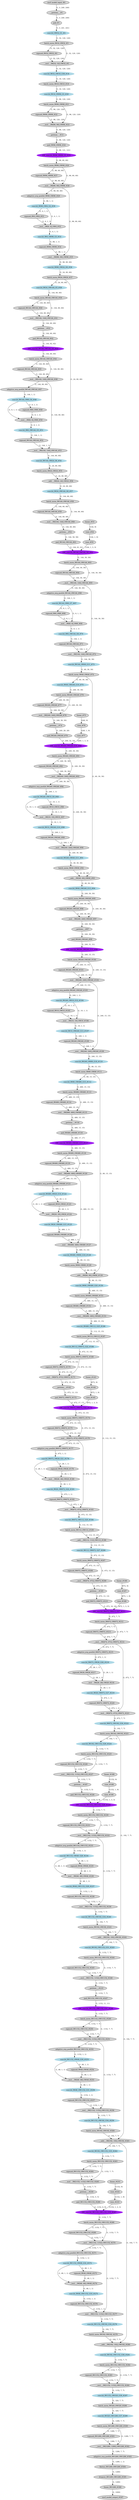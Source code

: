 strict digraph  {
"0 /nncf_model_input_0" [id=0, label="nncf_model_input_#0", style=filled, type=nncf_model_input];
"1 EfficientNet/NNCFUserConv2dStaticSamePadding[_conv_stem]/ModuleDict[pre_ops]/UpdateInputs[1]/__getitem___0" [id=1, label="__getitem___#1", style=filled, type=__getitem__];
"2 EfficientNet/NNCFUserConv2dStaticSamePadding[_conv_stem]/ZeroPad2d[static_padding]/pad_0" [id=2, label="pad_#1", style=filled, type=pad];
"3 EfficientNet/NNCFUserConv2dStaticSamePadding[_conv_stem]/conv2d_0" [color=lightblue, id=3, label="conv2d_OW32_G1_#2", style=filled, type=conv2d];
"4 EfficientNet/NNCFBatchNorm2d[_bn0]/batch_norm_0" [id=4, label="batch_norm_IW32_OW32_#3", style=filled, type=batch_norm];
"5 EfficientNet/MemoryEfficientSwish[_swish]/sigmoid_0" [id=5, label="sigmoid_IW32_OW32_#4", style=filled, type=sigmoid];
"6 EfficientNet/MemoryEfficientSwish[_swish]/__mul___0" [id=6, label="__mul___IW[32, 32]_OW32_#5", style=filled, type=__mul__];
"7 EfficientNet/ModuleList[_blocks]/MBConvBlock[0]/NNCFUserConv2dStaticSamePadding[_project_conv]/conv2d_0" [color=lightblue, id=7, label="conv2d_IW32_OW16_G38_#18", style=filled, type=conv2d];
"8 EfficientNet/ModuleList[_blocks]/MBConvBlock[0]/NNCFBatchNorm2d[_bn2]/batch_norm_0" [id=8, label="batch_norm_IW16_OW16_#19", style=filled, type=batch_norm];
"9 EfficientNet/ModuleList[_blocks]/MBConvBlock[1]/NNCFUserConv2dStaticSamePadding[_expand_conv]/conv2d_0" [color=lightblue, id=9, label="conv2d_IW16_OW96_G3_#20", style=filled, type=conv2d];
"10 EfficientNet/ModuleList[_blocks]/MBConvBlock[1]/NNCFBatchNorm2d[_bn0]/batch_norm_0" [id=10, label="batch_norm_IW96_OW96_#21", style=filled, type=batch_norm];
"11 EfficientNet/ModuleList[_blocks]/MBConvBlock[1]/MemoryEfficientSwish[_swish]/sigmoid_0" [id=11, label="sigmoid_IW96_OW96_#22", style=filled, type=sigmoid];
"12 EfficientNet/ModuleList[_blocks]/MBConvBlock[1]/MemoryEfficientSwish[_swish]/__mul___0" [id=12, label="__mul___IW[96, 96]_OW96_#23", style=filled, type=__mul__];
"13 EfficientNet/ModuleList[_blocks]/MBConvBlock[1]/NNCFUserConv2dStaticSamePadding[_depthwise_conv]/ModuleDict[pre_ops]/UpdateInputs[1]/__getitem___0" [id=13, label="__getitem___#13", style=filled, type=__getitem__];
"14 EfficientNet/ModuleList[_blocks]/MBConvBlock[1]/NNCFUserConv2dStaticSamePadding[_depthwise_conv]/ZeroPad2d[static_padding]/pad_0" [id=14, label="pad_IW96_OW96_#24", style=filled, type=pad];
"15 EfficientNet/ModuleList[_blocks]/MBConvBlock[1]/NNCFUserConv2dStaticSamePadding[_depthwise_conv]/conv2d_0" [color=purple, id=15, label="DW_conv2d_IW96_OW96_G3_#25", style=filled, type=conv2d];
"16 EfficientNet/ModuleList[_blocks]/MBConvBlock[1]/NNCFBatchNorm2d[_bn1]/batch_norm_0" [id=16, label="batch_norm_IW96_OW96_#26", style=filled, type=batch_norm];
"17 EfficientNet/ModuleList[_blocks]/MBConvBlock[1]/MemoryEfficientSwish[_swish]/sigmoid_1" [id=17, label="sigmoid_IW96_OW96_#27", style=filled, type=sigmoid];
"18 EfficientNet/ModuleList[_blocks]/MBConvBlock[1]/MemoryEfficientSwish[_swish]/__mul___1" [id=18, label="__mul___IW[96, 96]_OW96_#28", style=filled, type=__mul__];
"19 EfficientNet/ModuleList[_blocks]/MBConvBlock[1]/adaptive_avg_pool2d_0" [id=19, label="adaptive_avg_pool2d_IW96_OW96_#29", style=filled, type=adaptive_avg_pool2d];
"20 EfficientNet/ModuleList[_blocks]/MBConvBlock[1]/NNCFUserConv2dStaticSamePadding[_se_reduce]/conv2d_0" [color=lightblue, id=20, label="conv2d_IW96_OW4_G2_#30", style=filled, type=conv2d];
"21 EfficientNet/ModuleList[_blocks]/MBConvBlock[1]/MemoryEfficientSwish[_swish]/sigmoid_2" [id=21, label="sigmoid_IW4_OW4_#31", style=filled, type=sigmoid];
"22 EfficientNet/ModuleList[_blocks]/MBConvBlock[1]/MemoryEfficientSwish[_swish]/__mul___2" [id=22, label="__mul___IW[4, 4]_OW4_#32", style=filled, type=__mul__];
"23 EfficientNet/ModuleList[_blocks]/MBConvBlock[1]/NNCFUserConv2dStaticSamePadding[_se_expand]/conv2d_0" [color=lightblue, id=23, label="conv2d_IW4_OW96_G3_#33", style=filled, type=conv2d];
"24 EfficientNet/ModuleList[_blocks]/MBConvBlock[1]/sigmoid_0" [id=24, label="sigmoid_IW96_OW96_#34", style=filled, type=sigmoid];
"25 EfficientNet/ModuleList[_blocks]/MBConvBlock[1]/__mul___0" [id=25, label="__mul___IW[96, 96]_OW96_#35", style=filled, type=__mul__];
"26 EfficientNet/ModuleList[_blocks]/MBConvBlock[1]/NNCFUserConv2dStaticSamePadding[_project_conv]/conv2d_0" [color=lightblue, id=26, label="conv2d_IW96_OW24_G6_#36", style=filled, type=conv2d];
"27 EfficientNet/ModuleList[_blocks]/MBConvBlock[1]/NNCFBatchNorm2d[_bn2]/batch_norm_0" [id=27, label="batch_norm_IW24_OW24_#37", style=filled, type=batch_norm];
"28 EfficientNet/ModuleList[_blocks]/MBConvBlock[2]/NNCFUserConv2dStaticSamePadding[_expand_conv]/conv2d_0" [color=lightblue, id=28, label="conv2d_IW24_OW144_G5_#38", style=filled, type=conv2d];
"29 EfficientNet/ModuleList[_blocks]/MBConvBlock[2]/NNCFBatchNorm2d[_bn0]/batch_norm_0" [id=29, label="batch_norm_IW144_OW144_#39", style=filled, type=batch_norm];
"30 EfficientNet/ModuleList[_blocks]/MBConvBlock[2]/MemoryEfficientSwish[_swish]/sigmoid_0" [id=30, label="sigmoid_IW144_OW144_#40", style=filled, type=sigmoid];
"31 EfficientNet/ModuleList[_blocks]/MBConvBlock[2]/MemoryEfficientSwish[_swish]/__mul___0" [id=31, label="__mul___IW[144, 144]_OW144_#41", style=filled, type=__mul__];
"32 EfficientNet/ModuleList[_blocks]/MBConvBlock[2]/NNCFUserConv2dStaticSamePadding[_depthwise_conv]/ModuleDict[pre_ops]/UpdateInputs[1]/__getitem___0" [id=32, label="__getitem___#32", style=filled, type=__getitem__];
"33 EfficientNet/ModuleList[_blocks]/MBConvBlock[2]/NNCFUserConv2dStaticSamePadding[_depthwise_conv]/ZeroPad2d[static_padding]/pad_0" [id=33, label="pad_IW144_OW144_#42", style=filled, type=pad];
"34 EfficientNet/ModuleList[_blocks]/MBConvBlock[2]/NNCFUserConv2dStaticSamePadding[_depthwise_conv]/conv2d_0" [color=purple, id=34, label="DW_conv2d_IW144_OW144_G5_#43", style=filled, type=conv2d];
"35 EfficientNet/ModuleList[_blocks]/MBConvBlock[2]/NNCFBatchNorm2d[_bn1]/batch_norm_0" [id=35, label="batch_norm_IW144_OW144_#44", style=filled, type=batch_norm];
"36 EfficientNet/ModuleList[_blocks]/MBConvBlock[2]/MemoryEfficientSwish[_swish]/sigmoid_1" [id=36, label="sigmoid_IW144_OW144_#45", style=filled, type=sigmoid];
"37 EfficientNet/ModuleList[_blocks]/MBConvBlock[2]/MemoryEfficientSwish[_swish]/__mul___1" [id=37, label="__mul___IW[144, 144]_OW144_#46", style=filled, type=__mul__];
"38 EfficientNet/ModuleList[_blocks]/MBConvBlock[2]/adaptive_avg_pool2d_0" [id=38, label="adaptive_avg_pool2d_IW144_OW144_#47", style=filled, type=adaptive_avg_pool2d];
"39 EfficientNet/ModuleList[_blocks]/MBConvBlock[2]/NNCFUserConv2dStaticSamePadding[_se_reduce]/conv2d_0" [color=lightblue, id=39, label="conv2d_IW144_OW6_G4_#48", style=filled, type=conv2d];
"40 EfficientNet/ModuleList[_blocks]/MBConvBlock[2]/MemoryEfficientSwish[_swish]/sigmoid_2" [id=40, label="sigmoid_IW6_OW6_#49", style=filled, type=sigmoid];
"41 EfficientNet/ModuleList[_blocks]/MBConvBlock[2]/MemoryEfficientSwish[_swish]/__mul___2" [id=41, label="__mul___IW[6, 6]_OW6_#50", style=filled, type=__mul__];
"42 EfficientNet/ModuleList[_blocks]/MBConvBlock[2]/NNCFUserConv2dStaticSamePadding[_se_expand]/conv2d_0" [color=lightblue, id=42, label="conv2d_IW6_OW144_G5_#51", style=filled, type=conv2d];
"43 EfficientNet/ModuleList[_blocks]/MBConvBlock[2]/sigmoid_0" [id=43, label="sigmoid_IW144_OW144_#52", style=filled, type=sigmoid];
"44 EfficientNet/ModuleList[_blocks]/MBConvBlock[2]/__mul___0" [id=44, label="__mul___IW[144, 144]_OW144_#53", style=filled, type=__mul__];
"45 EfficientNet/ModuleList[_blocks]/MBConvBlock[2]/NNCFUserConv2dStaticSamePadding[_project_conv]/conv2d_0" [color=lightblue, id=45, label="conv2d_IW144_OW24_G6_#54", style=filled, type=conv2d];
"46 EfficientNet/ModuleList[_blocks]/MBConvBlock[2]/NNCFBatchNorm2d[_bn2]/batch_norm_0" [id=46, label="batch_norm_IW24_OW24_#55", style=filled, type=batch_norm];
"47 EfficientNet/ModuleList[_blocks]/MBConvBlock[2]/__add___0" [id=47, label="__add___IW[24, 24]_OW24_#56", style=filled, type=__add__];
"48 EfficientNet/ModuleList[_blocks]/MBConvBlock[3]/NNCFUserConv2dStaticSamePadding[_expand_conv]/conv2d_0" [color=lightblue, id=48, label="conv2d_IW24_OW144_G8_#57", style=filled, type=conv2d];
"49 EfficientNet/ModuleList[_blocks]/MBConvBlock[3]/NNCFBatchNorm2d[_bn0]/batch_norm_0" [id=49, label="batch_norm_IW144_OW144_#58", style=filled, type=batch_norm];
"50 EfficientNet/ModuleList[_blocks]/MBConvBlock[3]/MemoryEfficientSwish[_swish]/sigmoid_0" [id=50, label="sigmoid_IW144_OW144_#59", style=filled, type=sigmoid];
"51 EfficientNet/ModuleList[_blocks]/MBConvBlock[3]/MemoryEfficientSwish[_swish]/__mul___0" [id=51, label="__mul___IW[144, 144]_OW144_#60", style=filled, type=__mul__];
"52 EfficientNet/ModuleList[_blocks]/MBConvBlock[3]/NNCFUserConv2dStaticSamePadding[_depthwise_conv]/ModuleDict[pre_ops]/UpdateInputs[1]/__getitem___0" [id=52, label="__getitem___#52", style=filled, type=__getitem__];
"53 EfficientNet/ModuleList[_blocks]/MBConvBlock[3]/NNCFUserConv2dStaticSamePadding[_depthwise_conv]/ModuleDict[pre_ops]/UpdateWeight[3]/ElasticKernelConv2DOp[op]/linear_0" [id=53, label="linear_#53", style=filled, type=linear];
"54 EfficientNet/ModuleList[_blocks]/MBConvBlock[3]/NNCFUserConv2dStaticSamePadding[_depthwise_conv]/ModuleDict[pre_ops]/UpdateWeight[3]/ElasticKernelConv2DOp[op]/view_0" [id=54, label="view_#54", style=filled, type=view];
"55 EfficientNet/ModuleList[_blocks]/MBConvBlock[3]/NNCFUserConv2dStaticSamePadding[_depthwise_conv]/ModuleDict[pre_ops]/UpdateWeight[3]/ElasticKernelConv2DOp[op]/view_1" [id=55, label="view_#55", style=filled, type=view];
"56 EfficientNet/ModuleList[_blocks]/MBConvBlock[3]/NNCFUserConv2dStaticSamePadding[_depthwise_conv]/ZeroPad2d[static_padding]/pad_0" [id=56, label="pad_IW144_OW144_#61", style=filled, type=pad];
"57 EfficientNet/ModuleList[_blocks]/MBConvBlock[3]/NNCFUserConv2dStaticSamePadding[_depthwise_conv]/conv2d_0" [color=purple, id=57, label="DW_conv2d_IW144_OW144_G8_#62", style=filled, type=conv2d];
"58 EfficientNet/ModuleList[_blocks]/MBConvBlock[3]/NNCFBatchNorm2d[_bn1]/batch_norm_0" [id=58, label="batch_norm_IW144_OW144_#63", style=filled, type=batch_norm];
"59 EfficientNet/ModuleList[_blocks]/MBConvBlock[3]/MemoryEfficientSwish[_swish]/sigmoid_1" [id=59, label="sigmoid_IW144_OW144_#64", style=filled, type=sigmoid];
"60 EfficientNet/ModuleList[_blocks]/MBConvBlock[3]/MemoryEfficientSwish[_swish]/__mul___1" [id=60, label="__mul___IW[144, 144]_OW144_#65", style=filled, type=__mul__];
"61 EfficientNet/ModuleList[_blocks]/MBConvBlock[3]/adaptive_avg_pool2d_0" [id=61, label="adaptive_avg_pool2d_IW144_OW144_#66", style=filled, type=adaptive_avg_pool2d];
"62 EfficientNet/ModuleList[_blocks]/MBConvBlock[3]/NNCFUserConv2dStaticSamePadding[_se_reduce]/conv2d_0" [color=lightblue, id=62, label="conv2d_IW144_OW6_G7_#67", style=filled, type=conv2d];
"63 EfficientNet/ModuleList[_blocks]/MBConvBlock[3]/MemoryEfficientSwish[_swish]/sigmoid_2" [id=63, label="sigmoid_IW6_OW6_#68", style=filled, type=sigmoid];
"64 EfficientNet/ModuleList[_blocks]/MBConvBlock[3]/MemoryEfficientSwish[_swish]/__mul___2" [id=64, label="__mul___IW[6, 6]_OW6_#69", style=filled, type=__mul__];
"65 EfficientNet/ModuleList[_blocks]/MBConvBlock[3]/NNCFUserConv2dStaticSamePadding[_se_expand]/conv2d_0" [color=lightblue, id=65, label="conv2d_IW6_OW144_G8_#70", style=filled, type=conv2d];
"66 EfficientNet/ModuleList[_blocks]/MBConvBlock[3]/sigmoid_0" [id=66, label="sigmoid_IW144_OW144_#71", style=filled, type=sigmoid];
"67 EfficientNet/ModuleList[_blocks]/MBConvBlock[3]/__mul___0" [id=67, label="__mul___IW[144, 144]_OW144_#72", style=filled, type=__mul__];
"68 EfficientNet/ModuleList[_blocks]/MBConvBlock[3]/NNCFUserConv2dStaticSamePadding[_project_conv]/conv2d_0" [color=lightblue, id=68, label="conv2d_IW144_OW40_G11_#73", style=filled, type=conv2d];
"69 EfficientNet/ModuleList[_blocks]/MBConvBlock[3]/NNCFBatchNorm2d[_bn2]/batch_norm_0" [id=69, label="batch_norm_IW40_OW40_#74", style=filled, type=batch_norm];
"70 EfficientNet/ModuleList[_blocks]/MBConvBlock[4]/NNCFUserConv2dStaticSamePadding[_expand_conv]/conv2d_0" [color=lightblue, id=70, label="conv2d_IW40_OW240_G10_#75", style=filled, type=conv2d];
"71 EfficientNet/ModuleList[_blocks]/MBConvBlock[4]/NNCFBatchNorm2d[_bn0]/batch_norm_0" [id=71, label="batch_norm_IW240_OW240_#76", style=filled, type=batch_norm];
"72 EfficientNet/ModuleList[_blocks]/MBConvBlock[4]/MemoryEfficientSwish[_swish]/sigmoid_0" [id=72, label="sigmoid_IW240_OW240_#77", style=filled, type=sigmoid];
"73 EfficientNet/ModuleList[_blocks]/MBConvBlock[4]/MemoryEfficientSwish[_swish]/__mul___0" [id=73, label="__mul___IW[240, 240]_OW240_#78", style=filled, type=__mul__];
"74 EfficientNet/ModuleList[_blocks]/MBConvBlock[4]/NNCFUserConv2dStaticSamePadding[_depthwise_conv]/ModuleDict[pre_ops]/UpdateInputs[1]/__getitem___0" [id=74, label="__getitem___#74", style=filled, type=__getitem__];
"75 EfficientNet/ModuleList[_blocks]/MBConvBlock[4]/NNCFUserConv2dStaticSamePadding[_depthwise_conv]/ModuleDict[pre_ops]/UpdateWeight[3]/ElasticKernelConv2DOp[op]/linear_0" [id=75, label="linear_#75", style=filled, type=linear];
"76 EfficientNet/ModuleList[_blocks]/MBConvBlock[4]/NNCFUserConv2dStaticSamePadding[_depthwise_conv]/ModuleDict[pre_ops]/UpdateWeight[3]/ElasticKernelConv2DOp[op]/view_0" [id=76, label="view_#76", style=filled, type=view];
"77 EfficientNet/ModuleList[_blocks]/MBConvBlock[4]/NNCFUserConv2dStaticSamePadding[_depthwise_conv]/ModuleDict[pre_ops]/UpdateWeight[3]/ElasticKernelConv2DOp[op]/view_1" [id=77, label="view_#77", style=filled, type=view];
"78 EfficientNet/ModuleList[_blocks]/MBConvBlock[4]/NNCFUserConv2dStaticSamePadding[_depthwise_conv]/ZeroPad2d[static_padding]/pad_0" [id=78, label="pad_IW240_OW240_#79", style=filled, type=pad];
"79 EfficientNet/ModuleList[_blocks]/MBConvBlock[4]/NNCFUserConv2dStaticSamePadding[_depthwise_conv]/conv2d_0" [color=purple, id=79, label="DW_conv2d_IW240_OW240_G10_#80", style=filled, type=conv2d];
"80 EfficientNet/ModuleList[_blocks]/MBConvBlock[4]/NNCFBatchNorm2d[_bn1]/batch_norm_0" [id=80, label="batch_norm_IW240_OW240_#81", style=filled, type=batch_norm];
"81 EfficientNet/ModuleList[_blocks]/MBConvBlock[4]/MemoryEfficientSwish[_swish]/sigmoid_1" [id=81, label="sigmoid_IW240_OW240_#82", style=filled, type=sigmoid];
"82 EfficientNet/ModuleList[_blocks]/MBConvBlock[4]/MemoryEfficientSwish[_swish]/__mul___1" [id=82, label="__mul___IW[240, 240]_OW240_#83", style=filled, type=__mul__];
"83 EfficientNet/ModuleList[_blocks]/MBConvBlock[4]/adaptive_avg_pool2d_0" [id=83, label="adaptive_avg_pool2d_IW240_OW240_#84", style=filled, type=adaptive_avg_pool2d];
"84 EfficientNet/ModuleList[_blocks]/MBConvBlock[4]/NNCFUserConv2dStaticSamePadding[_se_reduce]/conv2d_0" [color=lightblue, id=84, label="conv2d_IW240_OW10_G9_#85", style=filled, type=conv2d];
"85 EfficientNet/ModuleList[_blocks]/MBConvBlock[4]/MemoryEfficientSwish[_swish]/sigmoid_2" [id=85, label="sigmoid_IW10_OW10_#86", style=filled, type=sigmoid];
"86 EfficientNet/ModuleList[_blocks]/MBConvBlock[4]/MemoryEfficientSwish[_swish]/__mul___2" [id=86, label="__mul___IW[10, 10]_OW10_#87", style=filled, type=__mul__];
"87 EfficientNet/ModuleList[_blocks]/MBConvBlock[4]/NNCFUserConv2dStaticSamePadding[_se_expand]/conv2d_0" [color=lightblue, id=87, label="conv2d_IW10_OW240_G10_#88", style=filled, type=conv2d];
"88 EfficientNet/ModuleList[_blocks]/MBConvBlock[4]/sigmoid_0" [id=88, label="sigmoid_IW240_OW240_#89", style=filled, type=sigmoid];
"89 EfficientNet/ModuleList[_blocks]/MBConvBlock[4]/__mul___0" [id=89, label="__mul___IW[240, 240]_OW240_#90", style=filled, type=__mul__];
"90 EfficientNet/ModuleList[_blocks]/MBConvBlock[4]/NNCFUserConv2dStaticSamePadding[_project_conv]/conv2d_0" [color=lightblue, id=90, label="conv2d_IW240_OW40_G11_#91", style=filled, type=conv2d];
"91 EfficientNet/ModuleList[_blocks]/MBConvBlock[4]/NNCFBatchNorm2d[_bn2]/batch_norm_0" [id=91, label="batch_norm_IW40_OW40_#92", style=filled, type=batch_norm];
"92 EfficientNet/ModuleList[_blocks]/MBConvBlock[4]/__add___0" [id=92, label="__add___IW[40, 40]_OW40_#93", style=filled, type=__add__];
"93 EfficientNet/ModuleList[_blocks]/MBConvBlock[5]/NNCFUserConv2dStaticSamePadding[_expand_conv]/conv2d_0" [color=lightblue, id=93, label="conv2d_IW40_OW240_G13_#94", style=filled, type=conv2d];
"94 EfficientNet/ModuleList[_blocks]/MBConvBlock[5]/NNCFBatchNorm2d[_bn0]/batch_norm_0" [id=94, label="batch_norm_IW240_OW240_#95", style=filled, type=batch_norm];
"95 EfficientNet/ModuleList[_blocks]/MBConvBlock[5]/MemoryEfficientSwish[_swish]/sigmoid_0" [id=95, label="sigmoid_IW240_OW240_#96", style=filled, type=sigmoid];
"96 EfficientNet/ModuleList[_blocks]/MBConvBlock[5]/MemoryEfficientSwish[_swish]/__mul___0" [id=96, label="__mul___IW[240, 240]_OW240_#97", style=filled, type=__mul__];
"97 EfficientNet/ModuleList[_blocks]/MBConvBlock[5]/NNCFUserConv2dStaticSamePadding[_depthwise_conv]/ModuleDict[pre_ops]/UpdateInputs[1]/__getitem___0" [id=97, label="__getitem___#97", style=filled, type=__getitem__];
"98 EfficientNet/ModuleList[_blocks]/MBConvBlock[5]/NNCFUserConv2dStaticSamePadding[_depthwise_conv]/ZeroPad2d[static_padding]/pad_0" [id=98, label="pad_IW240_OW240_#98", style=filled, type=pad];
"99 EfficientNet/ModuleList[_blocks]/MBConvBlock[5]/NNCFUserConv2dStaticSamePadding[_depthwise_conv]/conv2d_0" [color=purple, id=99, label="DW_conv2d_IW240_OW240_G13_#99", style=filled, type=conv2d];
"100 EfficientNet/ModuleList[_blocks]/MBConvBlock[5]/NNCFBatchNorm2d[_bn1]/batch_norm_0" [id=100, label="batch_norm_IW240_OW240_#100", style=filled, type=batch_norm];
"101 EfficientNet/ModuleList[_blocks]/MBConvBlock[5]/MemoryEfficientSwish[_swish]/sigmoid_1" [id=101, label="sigmoid_IW240_OW240_#101", style=filled, type=sigmoid];
"102 EfficientNet/ModuleList[_blocks]/MBConvBlock[5]/MemoryEfficientSwish[_swish]/__mul___1" [id=102, label="__mul___IW[240, 240]_OW240_#102", style=filled, type=__mul__];
"103 EfficientNet/ModuleList[_blocks]/MBConvBlock[5]/adaptive_avg_pool2d_0" [id=103, label="adaptive_avg_pool2d_IW240_OW240_#103", style=filled, type=adaptive_avg_pool2d];
"104 EfficientNet/ModuleList[_blocks]/MBConvBlock[5]/NNCFUserConv2dStaticSamePadding[_se_reduce]/conv2d_0" [color=lightblue, id=104, label="conv2d_IW240_OW10_G12_#104", style=filled, type=conv2d];
"105 EfficientNet/ModuleList[_blocks]/MBConvBlock[5]/MemoryEfficientSwish[_swish]/sigmoid_2" [id=105, label="sigmoid_IW10_OW10_#105", style=filled, type=sigmoid];
"106 EfficientNet/ModuleList[_blocks]/MBConvBlock[5]/MemoryEfficientSwish[_swish]/__mul___2" [id=106, label="__mul___IW[10, 10]_OW10_#106", style=filled, type=__mul__];
"107 EfficientNet/ModuleList[_blocks]/MBConvBlock[5]/NNCFUserConv2dStaticSamePadding[_se_expand]/conv2d_0" [color=lightblue, id=107, label="conv2d_IW10_OW240_G13_#107", style=filled, type=conv2d];
"108 EfficientNet/ModuleList[_blocks]/MBConvBlock[5]/sigmoid_0" [id=108, label="sigmoid_IW240_OW240_#108", style=filled, type=sigmoid];
"109 EfficientNet/ModuleList[_blocks]/MBConvBlock[5]/__mul___0" [id=109, label="__mul___IW[240, 240]_OW240_#109", style=filled, type=__mul__];
"110 EfficientNet/ModuleList[_blocks]/MBConvBlock[5]/NNCFUserConv2dStaticSamePadding[_project_conv]/conv2d_0" [color=lightblue, id=110, label="conv2d_IW240_OW80_G18_#110", style=filled, type=conv2d];
"111 EfficientNet/ModuleList[_blocks]/MBConvBlock[5]/NNCFBatchNorm2d[_bn2]/batch_norm_0" [id=111, label="batch_norm_IW80_OW80_#111", style=filled, type=batch_norm];
"112 EfficientNet/ModuleList[_blocks]/MBConvBlock[6]/NNCFUserConv2dStaticSamePadding[_expand_conv]/conv2d_0" [color=lightblue, id=112, label="conv2d_IW80_OW480_G15_#112", style=filled, type=conv2d];
"113 EfficientNet/ModuleList[_blocks]/MBConvBlock[6]/NNCFBatchNorm2d[_bn0]/batch_norm_0" [id=113, label="batch_norm_IW480_OW480_#113", style=filled, type=batch_norm];
"114 EfficientNet/ModuleList[_blocks]/MBConvBlock[6]/MemoryEfficientSwish[_swish]/sigmoid_0" [id=114, label="sigmoid_IW480_OW480_#114", style=filled, type=sigmoid];
"115 EfficientNet/ModuleList[_blocks]/MBConvBlock[6]/MemoryEfficientSwish[_swish]/__mul___0" [id=115, label="__mul___IW[480, 480]_OW480_#115", style=filled, type=__mul__];
"116 EfficientNet/ModuleList[_blocks]/MBConvBlock[6]/NNCFUserConv2dStaticSamePadding[_depthwise_conv]/ModuleDict[pre_ops]/UpdateInputs[1]/__getitem___0" [id=116, label="__getitem___#116", style=filled, type=__getitem__];
"117 EfficientNet/ModuleList[_blocks]/MBConvBlock[6]/NNCFUserConv2dStaticSamePadding[_depthwise_conv]/ZeroPad2d[static_padding]/pad_0" [id=117, label="pad_IW480_OW480_#116", style=filled, type=pad];
"118 EfficientNet/ModuleList[_blocks]/MBConvBlock[6]/NNCFUserConv2dStaticSamePadding[_depthwise_conv]/conv2d_0" [color=purple, id=118, label="DW_conv2d_IW480_OW480_G15_#117", style=filled, type=conv2d];
"119 EfficientNet/ModuleList[_blocks]/MBConvBlock[6]/NNCFBatchNorm2d[_bn1]/batch_norm_0" [id=119, label="batch_norm_IW480_OW480_#118", style=filled, type=batch_norm];
"120 EfficientNet/ModuleList[_blocks]/MBConvBlock[6]/MemoryEfficientSwish[_swish]/sigmoid_1" [id=120, label="sigmoid_IW480_OW480_#119", style=filled, type=sigmoid];
"121 EfficientNet/ModuleList[_blocks]/MBConvBlock[6]/MemoryEfficientSwish[_swish]/__mul___1" [id=121, label="__mul___IW[480, 480]_OW480_#120", style=filled, type=__mul__];
"122 EfficientNet/ModuleList[_blocks]/MBConvBlock[6]/adaptive_avg_pool2d_0" [id=122, label="adaptive_avg_pool2d_IW480_OW480_#121", style=filled, type=adaptive_avg_pool2d];
"123 EfficientNet/ModuleList[_blocks]/MBConvBlock[6]/NNCFUserConv2dStaticSamePadding[_se_reduce]/conv2d_0" [color=lightblue, id=123, label="conv2d_IW480_OW20_G14_#122", style=filled, type=conv2d];
"124 EfficientNet/ModuleList[_blocks]/MBConvBlock[6]/MemoryEfficientSwish[_swish]/sigmoid_2" [id=124, label="sigmoid_IW20_OW20_#123", style=filled, type=sigmoid];
"125 EfficientNet/ModuleList[_blocks]/MBConvBlock[6]/MemoryEfficientSwish[_swish]/__mul___2" [id=125, label="__mul___IW[20, 20]_OW20_#124", style=filled, type=__mul__];
"126 EfficientNet/ModuleList[_blocks]/MBConvBlock[6]/NNCFUserConv2dStaticSamePadding[_se_expand]/conv2d_0" [color=lightblue, id=126, label="conv2d_IW20_OW480_G15_#125", style=filled, type=conv2d];
"127 EfficientNet/ModuleList[_blocks]/MBConvBlock[6]/sigmoid_0" [id=127, label="sigmoid_IW480_OW480_#126", style=filled, type=sigmoid];
"128 EfficientNet/ModuleList[_blocks]/MBConvBlock[6]/__mul___0" [id=128, label="__mul___IW[480, 480]_OW480_#127", style=filled, type=__mul__];
"129 EfficientNet/ModuleList[_blocks]/MBConvBlock[6]/NNCFUserConv2dStaticSamePadding[_project_conv]/conv2d_0" [color=lightblue, id=129, label="conv2d_IW480_OW80_G18_#128", style=filled, type=conv2d];
"130 EfficientNet/ModuleList[_blocks]/MBConvBlock[6]/NNCFBatchNorm2d[_bn2]/batch_norm_0" [id=130, label="batch_norm_IW80_OW80_#129", style=filled, type=batch_norm];
"131 EfficientNet/ModuleList[_blocks]/MBConvBlock[6]/__add___0" [id=131, label="__add___IW[80, 80]_OW80_#130", style=filled, type=__add__];
"132 EfficientNet/ModuleList[_blocks]/MBConvBlock[8]/NNCFUserConv2dStaticSamePadding[_expand_conv]/conv2d_0" [color=lightblue, id=132, label="conv2d_IW80_OW480_G20_#150", style=filled, type=conv2d];
"133 EfficientNet/ModuleList[_blocks]/MBConvBlock[8]/NNCFBatchNorm2d[_bn0]/batch_norm_0" [id=133, label="batch_norm_IW480_OW480_#151", style=filled, type=batch_norm];
"134 EfficientNet/ModuleList[_blocks]/MBConvBlock[8]/MemoryEfficientSwish[_swish]/sigmoid_0" [id=134, label="sigmoid_IW480_OW480_#152", style=filled, type=sigmoid];
"135 EfficientNet/ModuleList[_blocks]/MBConvBlock[8]/MemoryEfficientSwish[_swish]/__mul___0" [id=135, label="__mul___IW[480, 480]_OW480_#153", style=filled, type=__mul__];
"136 EfficientNet/ModuleList[_blocks]/MBConvBlock[8]/NNCFUserConv2dStaticSamePadding[_project_conv]/conv2d_0" [color=lightblue, id=136, label="conv2d_IW480_OW112_G25_#166", style=filled, type=conv2d];
"137 EfficientNet/ModuleList[_blocks]/MBConvBlock[8]/NNCFBatchNorm2d[_bn2]/batch_norm_0" [id=137, label="batch_norm_IW112_OW112_#167", style=filled, type=batch_norm];
"138 EfficientNet/ModuleList[_blocks]/MBConvBlock[9]/NNCFUserConv2dStaticSamePadding[_expand_conv]/conv2d_0" [color=lightblue, id=138, label="conv2d_IW112_OW672_G22_#168", style=filled, type=conv2d];
"139 EfficientNet/ModuleList[_blocks]/MBConvBlock[9]/NNCFBatchNorm2d[_bn0]/batch_norm_0" [id=139, label="batch_norm_IW672_OW672_#169", style=filled, type=batch_norm];
"140 EfficientNet/ModuleList[_blocks]/MBConvBlock[9]/MemoryEfficientSwish[_swish]/sigmoid_0" [id=140, label="sigmoid_IW672_OW672_#170", style=filled, type=sigmoid];
"141 EfficientNet/ModuleList[_blocks]/MBConvBlock[9]/MemoryEfficientSwish[_swish]/__mul___0" [id=141, label="__mul___IW[672, 672]_OW672_#171", style=filled, type=__mul__];
"142 EfficientNet/ModuleList[_blocks]/MBConvBlock[9]/NNCFUserConv2dStaticSamePadding[_depthwise_conv]/ModuleDict[pre_ops]/UpdateInputs[1]/__getitem___0" [id=142, label="__getitem___#142", style=filled, type=__getitem__];
"143 EfficientNet/ModuleList[_blocks]/MBConvBlock[9]/NNCFUserConv2dStaticSamePadding[_depthwise_conv]/ModuleDict[pre_ops]/UpdateWeight[3]/ElasticKernelConv2DOp[op]/linear_0" [id=143, label="linear_#143", style=filled, type=linear];
"144 EfficientNet/ModuleList[_blocks]/MBConvBlock[9]/NNCFUserConv2dStaticSamePadding[_depthwise_conv]/ModuleDict[pre_ops]/UpdateWeight[3]/ElasticKernelConv2DOp[op]/view_0" [id=144, label="view_#144", style=filled, type=view];
"145 EfficientNet/ModuleList[_blocks]/MBConvBlock[9]/NNCFUserConv2dStaticSamePadding[_depthwise_conv]/ModuleDict[pre_ops]/UpdateWeight[3]/ElasticKernelConv2DOp[op]/view_1" [id=145, label="view_#145", style=filled, type=view];
"146 EfficientNet/ModuleList[_blocks]/MBConvBlock[9]/NNCFUserConv2dStaticSamePadding[_depthwise_conv]/ZeroPad2d[static_padding]/pad_0" [id=146, label="pad_IW672_OW672_#172", style=filled, type=pad];
"147 EfficientNet/ModuleList[_blocks]/MBConvBlock[9]/NNCFUserConv2dStaticSamePadding[_depthwise_conv]/conv2d_0" [color=purple, id=147, label="DW_conv2d_IW672_OW672_G22_#173", style=filled, type=conv2d];
"148 EfficientNet/ModuleList[_blocks]/MBConvBlock[9]/NNCFBatchNorm2d[_bn1]/batch_norm_0" [id=148, label="batch_norm_IW672_OW672_#174", style=filled, type=batch_norm];
"149 EfficientNet/ModuleList[_blocks]/MBConvBlock[9]/MemoryEfficientSwish[_swish]/sigmoid_1" [id=149, label="sigmoid_IW672_OW672_#175", style=filled, type=sigmoid];
"150 EfficientNet/ModuleList[_blocks]/MBConvBlock[9]/MemoryEfficientSwish[_swish]/__mul___1" [id=150, label="__mul___IW[672, 672]_OW672_#176", style=filled, type=__mul__];
"151 EfficientNet/ModuleList[_blocks]/MBConvBlock[9]/adaptive_avg_pool2d_0" [id=151, label="adaptive_avg_pool2d_IW672_OW672_#177", style=filled, type=adaptive_avg_pool2d];
"152 EfficientNet/ModuleList[_blocks]/MBConvBlock[9]/NNCFUserConv2dStaticSamePadding[_se_reduce]/conv2d_0" [color=lightblue, id=152, label="conv2d_IW672_OW28_G21_#178", style=filled, type=conv2d];
"153 EfficientNet/ModuleList[_blocks]/MBConvBlock[9]/MemoryEfficientSwish[_swish]/sigmoid_2" [id=153, label="sigmoid_IW28_OW28_#179", style=filled, type=sigmoid];
"154 EfficientNet/ModuleList[_blocks]/MBConvBlock[9]/MemoryEfficientSwish[_swish]/__mul___2" [id=154, label="__mul___IW[28, 28]_OW28_#180", style=filled, type=__mul__];
"155 EfficientNet/ModuleList[_blocks]/MBConvBlock[9]/NNCFUserConv2dStaticSamePadding[_se_expand]/conv2d_0" [color=lightblue, id=155, label="conv2d_IW28_OW672_G22_#181", style=filled, type=conv2d];
"156 EfficientNet/ModuleList[_blocks]/MBConvBlock[9]/sigmoid_0" [id=156, label="sigmoid_IW672_OW672_#182", style=filled, type=sigmoid];
"157 EfficientNet/ModuleList[_blocks]/MBConvBlock[9]/__mul___0" [id=157, label="__mul___IW[672, 672]_OW672_#183", style=filled, type=__mul__];
"158 EfficientNet/ModuleList[_blocks]/MBConvBlock[9]/NNCFUserConv2dStaticSamePadding[_project_conv]/conv2d_0" [color=lightblue, id=158, label="conv2d_IW672_OW112_G25_#184", style=filled, type=conv2d];
"159 EfficientNet/ModuleList[_blocks]/MBConvBlock[9]/NNCFBatchNorm2d[_bn2]/batch_norm_0" [id=159, label="batch_norm_IW112_OW112_#185", style=filled, type=batch_norm];
"160 EfficientNet/ModuleList[_blocks]/MBConvBlock[9]/__add___0" [id=160, label="__add___IW[112, 112]_OW112_#186", style=filled, type=__add__];
"161 EfficientNet/ModuleList[_blocks]/MBConvBlock[11]/NNCFUserConv2dStaticSamePadding[_expand_conv]/conv2d_0" [color=lightblue, id=161, label="conv2d_IW112_OW672_G27_#206", style=filled, type=conv2d];
"162 EfficientNet/ModuleList[_blocks]/MBConvBlock[11]/NNCFBatchNorm2d[_bn0]/batch_norm_0" [id=162, label="batch_norm_IW672_OW672_#207", style=filled, type=batch_norm];
"163 EfficientNet/ModuleList[_blocks]/MBConvBlock[11]/MemoryEfficientSwish[_swish]/sigmoid_0" [id=163, label="sigmoid_IW672_OW672_#208", style=filled, type=sigmoid];
"164 EfficientNet/ModuleList[_blocks]/MBConvBlock[11]/MemoryEfficientSwish[_swish]/__mul___0" [id=164, label="__mul___IW[672, 672]_OW672_#209", style=filled, type=__mul__];
"165 EfficientNet/ModuleList[_blocks]/MBConvBlock[11]/NNCFUserConv2dStaticSamePadding[_depthwise_conv]/ModuleDict[pre_ops]/UpdateInputs[1]/__getitem___0" [id=165, label="__getitem___#165", style=filled, type=__getitem__];
"166 EfficientNet/ModuleList[_blocks]/MBConvBlock[11]/NNCFUserConv2dStaticSamePadding[_depthwise_conv]/ModuleDict[pre_ops]/UpdateWeight[3]/ElasticKernelConv2DOp[op]/linear_0" [id=166, label="linear_#166", style=filled, type=linear];
"167 EfficientNet/ModuleList[_blocks]/MBConvBlock[11]/NNCFUserConv2dStaticSamePadding[_depthwise_conv]/ModuleDict[pre_ops]/UpdateWeight[3]/ElasticKernelConv2DOp[op]/view_0" [id=167, label="view_#167", style=filled, type=view];
"168 EfficientNet/ModuleList[_blocks]/MBConvBlock[11]/NNCFUserConv2dStaticSamePadding[_depthwise_conv]/ModuleDict[pre_ops]/UpdateWeight[3]/ElasticKernelConv2DOp[op]/view_1" [id=168, label="view_#168", style=filled, type=view];
"169 EfficientNet/ModuleList[_blocks]/MBConvBlock[11]/NNCFUserConv2dStaticSamePadding[_depthwise_conv]/ZeroPad2d[static_padding]/pad_0" [id=169, label="pad_IW672_OW672_#210", style=filled, type=pad];
"170 EfficientNet/ModuleList[_blocks]/MBConvBlock[11]/NNCFUserConv2dStaticSamePadding[_depthwise_conv]/conv2d_0" [color=purple, id=170, label="DW_conv2d_IW672_OW672_G27_#211", style=filled, type=conv2d];
"171 EfficientNet/ModuleList[_blocks]/MBConvBlock[11]/NNCFBatchNorm2d[_bn1]/batch_norm_0" [id=171, label="batch_norm_IW672_OW672_#212", style=filled, type=batch_norm];
"172 EfficientNet/ModuleList[_blocks]/MBConvBlock[11]/MemoryEfficientSwish[_swish]/sigmoid_1" [id=172, label="sigmoid_IW672_OW672_#213", style=filled, type=sigmoid];
"173 EfficientNet/ModuleList[_blocks]/MBConvBlock[11]/MemoryEfficientSwish[_swish]/__mul___1" [id=173, label="__mul___IW[672, 672]_OW672_#214", style=filled, type=__mul__];
"174 EfficientNet/ModuleList[_blocks]/MBConvBlock[11]/adaptive_avg_pool2d_0" [id=174, label="adaptive_avg_pool2d_IW672_OW672_#215", style=filled, type=adaptive_avg_pool2d];
"175 EfficientNet/ModuleList[_blocks]/MBConvBlock[11]/NNCFUserConv2dStaticSamePadding[_se_reduce]/conv2d_0" [color=lightblue, id=175, label="conv2d_IW672_OW28_G26_#216", style=filled, type=conv2d];
"176 EfficientNet/ModuleList[_blocks]/MBConvBlock[11]/MemoryEfficientSwish[_swish]/sigmoid_2" [id=176, label="sigmoid_IW28_OW28_#217", style=filled, type=sigmoid];
"177 EfficientNet/ModuleList[_blocks]/MBConvBlock[11]/MemoryEfficientSwish[_swish]/__mul___2" [id=177, label="__mul___IW[28, 28]_OW28_#218", style=filled, type=__mul__];
"178 EfficientNet/ModuleList[_blocks]/MBConvBlock[11]/NNCFUserConv2dStaticSamePadding[_se_expand]/conv2d_0" [color=lightblue, id=178, label="conv2d_IW28_OW672_G27_#219", style=filled, type=conv2d];
"179 EfficientNet/ModuleList[_blocks]/MBConvBlock[11]/sigmoid_0" [id=179, label="sigmoid_IW672_OW672_#220", style=filled, type=sigmoid];
"180 EfficientNet/ModuleList[_blocks]/MBConvBlock[11]/__mul___0" [id=180, label="__mul___IW[672, 672]_OW672_#221", style=filled, type=__mul__];
"181 EfficientNet/ModuleList[_blocks]/MBConvBlock[11]/NNCFUserConv2dStaticSamePadding[_project_conv]/conv2d_0" [color=lightblue, id=181, label="conv2d_IW672_OW192_G34_#222", style=filled, type=conv2d];
"182 EfficientNet/ModuleList[_blocks]/MBConvBlock[11]/NNCFBatchNorm2d[_bn2]/batch_norm_0" [id=182, label="batch_norm_IW192_OW192_#223", style=filled, type=batch_norm];
"183 EfficientNet/ModuleList[_blocks]/MBConvBlock[12]/NNCFUserConv2dStaticSamePadding[_expand_conv]/conv2d_0" [color=lightblue, id=183, label="conv2d_IW192_OW1152_G29_#224", style=filled, type=conv2d];
"184 EfficientNet/ModuleList[_blocks]/MBConvBlock[12]/NNCFBatchNorm2d[_bn0]/batch_norm_0" [id=184, label="batch_norm_IW1152_OW1152_#225", style=filled, type=batch_norm];
"185 EfficientNet/ModuleList[_blocks]/MBConvBlock[12]/MemoryEfficientSwish[_swish]/sigmoid_0" [id=185, label="sigmoid_IW1152_OW1152_#226", style=filled, type=sigmoid];
"186 EfficientNet/ModuleList[_blocks]/MBConvBlock[12]/MemoryEfficientSwish[_swish]/__mul___0" [id=186, label="__mul___IW[1152, 1152]_OW1152_#227", style=filled, type=__mul__];
"187 EfficientNet/ModuleList[_blocks]/MBConvBlock[12]/NNCFUserConv2dStaticSamePadding[_depthwise_conv]/ModuleDict[pre_ops]/UpdateInputs[1]/__getitem___0" [id=187, label="__getitem___#187", style=filled, type=__getitem__];
"188 EfficientNet/ModuleList[_blocks]/MBConvBlock[12]/NNCFUserConv2dStaticSamePadding[_depthwise_conv]/ModuleDict[pre_ops]/UpdateWeight[3]/ElasticKernelConv2DOp[op]/linear_0" [id=188, label="linear_#188", style=filled, type=linear];
"189 EfficientNet/ModuleList[_blocks]/MBConvBlock[12]/NNCFUserConv2dStaticSamePadding[_depthwise_conv]/ModuleDict[pre_ops]/UpdateWeight[3]/ElasticKernelConv2DOp[op]/view_0" [id=189, label="view_#189", style=filled, type=view];
"190 EfficientNet/ModuleList[_blocks]/MBConvBlock[12]/NNCFUserConv2dStaticSamePadding[_depthwise_conv]/ModuleDict[pre_ops]/UpdateWeight[3]/ElasticKernelConv2DOp[op]/view_1" [id=190, label="view_#190", style=filled, type=view];
"191 EfficientNet/ModuleList[_blocks]/MBConvBlock[12]/NNCFUserConv2dStaticSamePadding[_depthwise_conv]/ZeroPad2d[static_padding]/pad_0" [id=191, label="pad_IW1152_OW1152_#228", style=filled, type=pad];
"192 EfficientNet/ModuleList[_blocks]/MBConvBlock[12]/NNCFUserConv2dStaticSamePadding[_depthwise_conv]/conv2d_0" [color=purple, id=192, label="DW_conv2d_IW1152_OW1152_G29_#229", style=filled, type=conv2d];
"193 EfficientNet/ModuleList[_blocks]/MBConvBlock[12]/NNCFBatchNorm2d[_bn1]/batch_norm_0" [id=193, label="batch_norm_IW1152_OW1152_#230", style=filled, type=batch_norm];
"194 EfficientNet/ModuleList[_blocks]/MBConvBlock[12]/MemoryEfficientSwish[_swish]/sigmoid_1" [id=194, label="sigmoid_IW1152_OW1152_#231", style=filled, type=sigmoid];
"195 EfficientNet/ModuleList[_blocks]/MBConvBlock[12]/MemoryEfficientSwish[_swish]/__mul___1" [id=195, label="__mul___IW[1152, 1152]_OW1152_#232", style=filled, type=__mul__];
"196 EfficientNet/ModuleList[_blocks]/MBConvBlock[12]/adaptive_avg_pool2d_0" [id=196, label="adaptive_avg_pool2d_IW1152_OW1152_#233", style=filled, type=adaptive_avg_pool2d];
"197 EfficientNet/ModuleList[_blocks]/MBConvBlock[12]/NNCFUserConv2dStaticSamePadding[_se_reduce]/conv2d_0" [color=lightblue, id=197, label="conv2d_IW1152_OW48_G28_#234", style=filled, type=conv2d];
"198 EfficientNet/ModuleList[_blocks]/MBConvBlock[12]/MemoryEfficientSwish[_swish]/sigmoid_2" [id=198, label="sigmoid_IW48_OW48_#235", style=filled, type=sigmoid];
"199 EfficientNet/ModuleList[_blocks]/MBConvBlock[12]/MemoryEfficientSwish[_swish]/__mul___2" [id=199, label="__mul___IW[48, 48]_OW48_#236", style=filled, type=__mul__];
"200 EfficientNet/ModuleList[_blocks]/MBConvBlock[12]/NNCFUserConv2dStaticSamePadding[_se_expand]/conv2d_0" [color=lightblue, id=200, label="conv2d_IW48_OW1152_G29_#237", style=filled, type=conv2d];
"201 EfficientNet/ModuleList[_blocks]/MBConvBlock[12]/sigmoid_0" [id=201, label="sigmoid_IW1152_OW1152_#238", style=filled, type=sigmoid];
"202 EfficientNet/ModuleList[_blocks]/MBConvBlock[12]/__mul___0" [id=202, label="__mul___IW[1152, 1152]_OW1152_#239", style=filled, type=__mul__];
"203 EfficientNet/ModuleList[_blocks]/MBConvBlock[12]/NNCFUserConv2dStaticSamePadding[_project_conv]/conv2d_0" [color=lightblue, id=203, label="conv2d_IW1152_OW192_G34_#240", style=filled, type=conv2d];
"204 EfficientNet/ModuleList[_blocks]/MBConvBlock[12]/NNCFBatchNorm2d[_bn2]/batch_norm_0" [id=204, label="batch_norm_IW192_OW192_#241", style=filled, type=batch_norm];
"205 EfficientNet/ModuleList[_blocks]/MBConvBlock[12]/__add___0" [id=205, label="__add___IW[192, 192]_OW192_#242", style=filled, type=__add__];
"206 EfficientNet/ModuleList[_blocks]/MBConvBlock[13]/NNCFUserConv2dStaticSamePadding[_expand_conv]/conv2d_0" [color=lightblue, id=206, label="conv2d_IW192_OW1152_G31_#243", style=filled, type=conv2d];
"207 EfficientNet/ModuleList[_blocks]/MBConvBlock[13]/NNCFBatchNorm2d[_bn0]/batch_norm_0" [id=207, label="batch_norm_IW1152_OW1152_#244", style=filled, type=batch_norm];
"208 EfficientNet/ModuleList[_blocks]/MBConvBlock[13]/MemoryEfficientSwish[_swish]/sigmoid_0" [id=208, label="sigmoid_IW1152_OW1152_#245", style=filled, type=sigmoid];
"209 EfficientNet/ModuleList[_blocks]/MBConvBlock[13]/MemoryEfficientSwish[_swish]/__mul___0" [id=209, label="__mul___IW[1152, 1152]_OW1152_#246", style=filled, type=__mul__];
"210 EfficientNet/ModuleList[_blocks]/MBConvBlock[13]/NNCFUserConv2dStaticSamePadding[_depthwise_conv]/ModuleDict[pre_ops]/UpdateInputs[1]/__getitem___0" [id=210, label="__getitem___#210", style=filled, type=__getitem__];
"211 EfficientNet/ModuleList[_blocks]/MBConvBlock[13]/NNCFUserConv2dStaticSamePadding[_depthwise_conv]/ZeroPad2d[static_padding]/pad_0" [id=211, label="pad_IW1152_OW1152_#247", style=filled, type=pad];
"212 EfficientNet/ModuleList[_blocks]/MBConvBlock[13]/NNCFUserConv2dStaticSamePadding[_depthwise_conv]/conv2d_0" [color=purple, id=212, label="DW_conv2d_IW1152_OW1152_G31_#248", style=filled, type=conv2d];
"213 EfficientNet/ModuleList[_blocks]/MBConvBlock[13]/NNCFBatchNorm2d[_bn1]/batch_norm_0" [id=213, label="batch_norm_IW1152_OW1152_#249", style=filled, type=batch_norm];
"214 EfficientNet/ModuleList[_blocks]/MBConvBlock[13]/MemoryEfficientSwish[_swish]/sigmoid_1" [id=214, label="sigmoid_IW1152_OW1152_#250", style=filled, type=sigmoid];
"215 EfficientNet/ModuleList[_blocks]/MBConvBlock[13]/MemoryEfficientSwish[_swish]/__mul___1" [id=215, label="__mul___IW[1152, 1152]_OW1152_#251", style=filled, type=__mul__];
"216 EfficientNet/ModuleList[_blocks]/MBConvBlock[13]/adaptive_avg_pool2d_0" [id=216, label="adaptive_avg_pool2d_IW1152_OW1152_#252", style=filled, type=adaptive_avg_pool2d];
"217 EfficientNet/ModuleList[_blocks]/MBConvBlock[13]/NNCFUserConv2dStaticSamePadding[_se_reduce]/conv2d_0" [color=lightblue, id=217, label="conv2d_IW1152_OW48_G30_#253", style=filled, type=conv2d];
"218 EfficientNet/ModuleList[_blocks]/MBConvBlock[13]/MemoryEfficientSwish[_swish]/sigmoid_2" [id=218, label="sigmoid_IW48_OW48_#254", style=filled, type=sigmoid];
"219 EfficientNet/ModuleList[_blocks]/MBConvBlock[13]/MemoryEfficientSwish[_swish]/__mul___2" [id=219, label="__mul___IW[48, 48]_OW48_#255", style=filled, type=__mul__];
"220 EfficientNet/ModuleList[_blocks]/MBConvBlock[13]/NNCFUserConv2dStaticSamePadding[_se_expand]/conv2d_0" [color=lightblue, id=220, label="conv2d_IW48_OW1152_G31_#256", style=filled, type=conv2d];
"221 EfficientNet/ModuleList[_blocks]/MBConvBlock[13]/sigmoid_0" [id=221, label="sigmoid_IW1152_OW1152_#257", style=filled, type=sigmoid];
"222 EfficientNet/ModuleList[_blocks]/MBConvBlock[13]/__mul___0" [id=222, label="__mul___IW[1152, 1152]_OW1152_#258", style=filled, type=__mul__];
"223 EfficientNet/ModuleList[_blocks]/MBConvBlock[13]/NNCFUserConv2dStaticSamePadding[_project_conv]/conv2d_0" [color=lightblue, id=223, label="conv2d_IW1152_OW192_G34_#259", style=filled, type=conv2d];
"224 EfficientNet/ModuleList[_blocks]/MBConvBlock[13]/NNCFBatchNorm2d[_bn2]/batch_norm_0" [id=224, label="batch_norm_IW192_OW192_#260", style=filled, type=batch_norm];
"225 EfficientNet/ModuleList[_blocks]/MBConvBlock[13]/__add___0" [id=225, label="__add___IW[192, 192]_OW192_#261", style=filled, type=__add__];
"226 EfficientNet/ModuleList[_blocks]/MBConvBlock[14]/NNCFUserConv2dStaticSamePadding[_expand_conv]/conv2d_0" [color=lightblue, id=226, label="conv2d_IW192_OW1152_G33_#262", style=filled, type=conv2d];
"227 EfficientNet/ModuleList[_blocks]/MBConvBlock[14]/NNCFBatchNorm2d[_bn0]/batch_norm_0" [id=227, label="batch_norm_IW1152_OW1152_#263", style=filled, type=batch_norm];
"228 EfficientNet/ModuleList[_blocks]/MBConvBlock[14]/MemoryEfficientSwish[_swish]/sigmoid_0" [id=228, label="sigmoid_IW1152_OW1152_#264", style=filled, type=sigmoid];
"229 EfficientNet/ModuleList[_blocks]/MBConvBlock[14]/MemoryEfficientSwish[_swish]/__mul___0" [id=229, label="__mul___IW[1152, 1152]_OW1152_#265", style=filled, type=__mul__];
"230 EfficientNet/ModuleList[_blocks]/MBConvBlock[14]/NNCFUserConv2dStaticSamePadding[_depthwise_conv]/ModuleDict[pre_ops]/UpdateInputs[1]/__getitem___0" [id=230, label="__getitem___#230", style=filled, type=__getitem__];
"231 EfficientNet/ModuleList[_blocks]/MBConvBlock[14]/NNCFUserConv2dStaticSamePadding[_depthwise_conv]/ModuleDict[pre_ops]/UpdateWeight[3]/ElasticKernelConv2DOp[op]/linear_0" [id=231, label="linear_#231", style=filled, type=linear];
"232 EfficientNet/ModuleList[_blocks]/MBConvBlock[14]/NNCFUserConv2dStaticSamePadding[_depthwise_conv]/ModuleDict[pre_ops]/UpdateWeight[3]/ElasticKernelConv2DOp[op]/view_0" [id=232, label="view_#232", style=filled, type=view];
"233 EfficientNet/ModuleList[_blocks]/MBConvBlock[14]/NNCFUserConv2dStaticSamePadding[_depthwise_conv]/ModuleDict[pre_ops]/UpdateWeight[3]/ElasticKernelConv2DOp[op]/view_1" [id=233, label="view_#233", style=filled, type=view];
"234 EfficientNet/ModuleList[_blocks]/MBConvBlock[14]/NNCFUserConv2dStaticSamePadding[_depthwise_conv]/ZeroPad2d[static_padding]/pad_0" [id=234, label="pad_IW1152_OW1152_#266", style=filled, type=pad];
"235 EfficientNet/ModuleList[_blocks]/MBConvBlock[14]/NNCFUserConv2dStaticSamePadding[_depthwise_conv]/conv2d_0" [color=purple, id=235, label="DW_conv2d_IW1152_OW1152_G33_#267", style=filled, type=conv2d];
"236 EfficientNet/ModuleList[_blocks]/MBConvBlock[14]/NNCFBatchNorm2d[_bn1]/batch_norm_0" [id=236, label="batch_norm_IW1152_OW1152_#268", style=filled, type=batch_norm];
"237 EfficientNet/ModuleList[_blocks]/MBConvBlock[14]/MemoryEfficientSwish[_swish]/sigmoid_1" [id=237, label="sigmoid_IW1152_OW1152_#269", style=filled, type=sigmoid];
"238 EfficientNet/ModuleList[_blocks]/MBConvBlock[14]/MemoryEfficientSwish[_swish]/__mul___1" [id=238, label="__mul___IW[1152, 1152]_OW1152_#270", style=filled, type=__mul__];
"239 EfficientNet/ModuleList[_blocks]/MBConvBlock[14]/adaptive_avg_pool2d_0" [id=239, label="adaptive_avg_pool2d_IW1152_OW1152_#271", style=filled, type=adaptive_avg_pool2d];
"240 EfficientNet/ModuleList[_blocks]/MBConvBlock[14]/NNCFUserConv2dStaticSamePadding[_se_reduce]/conv2d_0" [color=lightblue, id=240, label="conv2d_IW1152_OW48_G32_#272", style=filled, type=conv2d];
"241 EfficientNet/ModuleList[_blocks]/MBConvBlock[14]/MemoryEfficientSwish[_swish]/sigmoid_2" [id=241, label="sigmoid_IW48_OW48_#273", style=filled, type=sigmoid];
"242 EfficientNet/ModuleList[_blocks]/MBConvBlock[14]/MemoryEfficientSwish[_swish]/__mul___2" [id=242, label="__mul___IW[48, 48]_OW48_#274", style=filled, type=__mul__];
"243 EfficientNet/ModuleList[_blocks]/MBConvBlock[14]/NNCFUserConv2dStaticSamePadding[_se_expand]/conv2d_0" [color=lightblue, id=243, label="conv2d_IW48_OW1152_G33_#275", style=filled, type=conv2d];
"244 EfficientNet/ModuleList[_blocks]/MBConvBlock[14]/sigmoid_0" [id=244, label="sigmoid_IW1152_OW1152_#276", style=filled, type=sigmoid];
"245 EfficientNet/ModuleList[_blocks]/MBConvBlock[14]/__mul___0" [id=245, label="__mul___IW[1152, 1152]_OW1152_#277", style=filled, type=__mul__];
"246 EfficientNet/ModuleList[_blocks]/MBConvBlock[14]/NNCFUserConv2dStaticSamePadding[_project_conv]/conv2d_0" [color=lightblue, id=246, label="conv2d_IW1152_OW192_G34_#278", style=filled, type=conv2d];
"247 EfficientNet/ModuleList[_blocks]/MBConvBlock[14]/NNCFBatchNorm2d[_bn2]/batch_norm_0" [id=247, label="batch_norm_IW192_OW192_#279", style=filled, type=batch_norm];
"248 EfficientNet/ModuleList[_blocks]/MBConvBlock[14]/__add___0" [id=248, label="__add___IW[192, 192]_OW192_#280", style=filled, type=__add__];
"249 EfficientNet/ModuleList[_blocks]/MBConvBlock[15]/NNCFUserConv2dStaticSamePadding[_expand_conv]/conv2d_0" [color=lightblue, id=249, label="conv2d_IW192_OW1152_G36_#281", style=filled, type=conv2d];
"250 EfficientNet/ModuleList[_blocks]/MBConvBlock[15]/NNCFBatchNorm2d[_bn0]/batch_norm_0" [id=250, label="batch_norm_IW1152_OW1152_#282", style=filled, type=batch_norm];
"251 EfficientNet/ModuleList[_blocks]/MBConvBlock[15]/MemoryEfficientSwish[_swish]/sigmoid_0" [id=251, label="sigmoid_IW1152_OW1152_#283", style=filled, type=sigmoid];
"252 EfficientNet/ModuleList[_blocks]/MBConvBlock[15]/MemoryEfficientSwish[_swish]/__mul___0" [id=252, label="__mul___IW[1152, 1152]_OW1152_#284", style=filled, type=__mul__];
"253 EfficientNet/ModuleList[_blocks]/MBConvBlock[15]/NNCFUserConv2dStaticSamePadding[_project_conv]/conv2d_0" [color=lightblue, id=253, label="conv2d_IW1152_OW320_G39_#297", style=filled, type=conv2d];
"254 EfficientNet/ModuleList[_blocks]/MBConvBlock[15]/NNCFBatchNorm2d[_bn2]/batch_norm_0" [id=254, label="batch_norm_IW320_OW320_#298", style=filled, type=batch_norm];
"255 EfficientNet/NNCFUserConv2dStaticSamePadding[_conv_head]/conv2d_0" [color=lightblue, id=255, label="conv2d_IW320_OW1280_G37_#299", style=filled, type=conv2d];
"256 EfficientNet/NNCFBatchNorm2d[_bn1]/batch_norm_0" [id=256, label="batch_norm_IW1280_OW1280_#300", style=filled, type=batch_norm];
"257 EfficientNet/MemoryEfficientSwish[_swish]/sigmoid_1" [id=257, label="sigmoid_IW1280_OW1280_#301", style=filled, type=sigmoid];
"258 EfficientNet/MemoryEfficientSwish[_swish]/__mul___1" [id=258, label="__mul___IW[1280, 1280]_OW1280_#302", style=filled, type=__mul__];
"259 EfficientNet/AdaptiveAvgPool2d[_avg_pooling]/adaptive_avg_pool2d_0" [id=259, label="adaptive_avg_pool2d_IW1280_OW1280_#303", style=filled, type=adaptive_avg_pool2d];
"260 EfficientNet/flatten_0" [id=260, label="flatten_IW1280_OW1280_#304", style=filled, type=flatten];
"261 EfficientNet/Dropout[_dropout]/dropout_0" [id=261, label="dropout_IW1280_OW1280_#305", style=filled, type=dropout];
"262 EfficientNet/NNCFLinear[_fc]/linear_0" [id=262, label="linear_IW1280_#306", style=filled, type=linear];
"263 /nncf_model_output_0" [id=263, label="nncf_model_output_#307", style=filled, type=nncf_model_output];
"0 /nncf_model_input_0" -> "1 EfficientNet/NNCFUserConv2dStaticSamePadding[_conv_stem]/ModuleDict[pre_ops]/UpdateInputs[1]/__getitem___0"  [label="(1, 3, 240, 240)", style=solid];
"1 EfficientNet/NNCFUserConv2dStaticSamePadding[_conv_stem]/ModuleDict[pre_ops]/UpdateInputs[1]/__getitem___0" -> "2 EfficientNet/NNCFUserConv2dStaticSamePadding[_conv_stem]/ZeroPad2d[static_padding]/pad_0"  [label="(1, 3, 240, 240)", style=solid];
"2 EfficientNet/NNCFUserConv2dStaticSamePadding[_conv_stem]/ZeroPad2d[static_padding]/pad_0" -> "3 EfficientNet/NNCFUserConv2dStaticSamePadding[_conv_stem]/conv2d_0"  [label="(1, 3, 241, 241)", style=solid];
"3 EfficientNet/NNCFUserConv2dStaticSamePadding[_conv_stem]/conv2d_0" -> "4 EfficientNet/NNCFBatchNorm2d[_bn0]/batch_norm_0"  [label="(1, 32, 120, 120)", style=solid];
"4 EfficientNet/NNCFBatchNorm2d[_bn0]/batch_norm_0" -> "5 EfficientNet/MemoryEfficientSwish[_swish]/sigmoid_0"  [label="(1, 32, 120, 120)", style=solid];
"4 EfficientNet/NNCFBatchNorm2d[_bn0]/batch_norm_0" -> "6 EfficientNet/MemoryEfficientSwish[_swish]/__mul___0"  [label="(1, 32, 120, 120)", style=solid];
"5 EfficientNet/MemoryEfficientSwish[_swish]/sigmoid_0" -> "6 EfficientNet/MemoryEfficientSwish[_swish]/__mul___0"  [label="(1, 32, 120, 120)", style=solid];
"6 EfficientNet/MemoryEfficientSwish[_swish]/__mul___0" -> "7 EfficientNet/ModuleList[_blocks]/MBConvBlock[0]/NNCFUserConv2dStaticSamePadding[_project_conv]/conv2d_0"  [label="(1, 32, 120, 120)", style=solid];
"7 EfficientNet/ModuleList[_blocks]/MBConvBlock[0]/NNCFUserConv2dStaticSamePadding[_project_conv]/conv2d_0" -> "8 EfficientNet/ModuleList[_blocks]/MBConvBlock[0]/NNCFBatchNorm2d[_bn2]/batch_norm_0"  [label="(1, 16, 120, 120)", style=solid];
"8 EfficientNet/ModuleList[_blocks]/MBConvBlock[0]/NNCFBatchNorm2d[_bn2]/batch_norm_0" -> "9 EfficientNet/ModuleList[_blocks]/MBConvBlock[1]/NNCFUserConv2dStaticSamePadding[_expand_conv]/conv2d_0"  [label="(1, 16, 120, 120)", style=solid];
"9 EfficientNet/ModuleList[_blocks]/MBConvBlock[1]/NNCFUserConv2dStaticSamePadding[_expand_conv]/conv2d_0" -> "10 EfficientNet/ModuleList[_blocks]/MBConvBlock[1]/NNCFBatchNorm2d[_bn0]/batch_norm_0"  [label="(1, 96, 120, 120)", style=solid];
"10 EfficientNet/ModuleList[_blocks]/MBConvBlock[1]/NNCFBatchNorm2d[_bn0]/batch_norm_0" -> "11 EfficientNet/ModuleList[_blocks]/MBConvBlock[1]/MemoryEfficientSwish[_swish]/sigmoid_0"  [label="(1, 96, 120, 120)", style=solid];
"10 EfficientNet/ModuleList[_blocks]/MBConvBlock[1]/NNCFBatchNorm2d[_bn0]/batch_norm_0" -> "12 EfficientNet/ModuleList[_blocks]/MBConvBlock[1]/MemoryEfficientSwish[_swish]/__mul___0"  [label="(1, 96, 120, 120)", style=solid];
"11 EfficientNet/ModuleList[_blocks]/MBConvBlock[1]/MemoryEfficientSwish[_swish]/sigmoid_0" -> "12 EfficientNet/ModuleList[_blocks]/MBConvBlock[1]/MemoryEfficientSwish[_swish]/__mul___0"  [label="(1, 96, 120, 120)", style=solid];
"12 EfficientNet/ModuleList[_blocks]/MBConvBlock[1]/MemoryEfficientSwish[_swish]/__mul___0" -> "13 EfficientNet/ModuleList[_blocks]/MBConvBlock[1]/NNCFUserConv2dStaticSamePadding[_depthwise_conv]/ModuleDict[pre_ops]/UpdateInputs[1]/__getitem___0"  [label="(1, 96, 120, 120)", style=solid];
"13 EfficientNet/ModuleList[_blocks]/MBConvBlock[1]/NNCFUserConv2dStaticSamePadding[_depthwise_conv]/ModuleDict[pre_ops]/UpdateInputs[1]/__getitem___0" -> "14 EfficientNet/ModuleList[_blocks]/MBConvBlock[1]/NNCFUserConv2dStaticSamePadding[_depthwise_conv]/ZeroPad2d[static_padding]/pad_0"  [label="(1, 96, 120, 120)", style=solid];
"14 EfficientNet/ModuleList[_blocks]/MBConvBlock[1]/NNCFUserConv2dStaticSamePadding[_depthwise_conv]/ZeroPad2d[static_padding]/pad_0" -> "15 EfficientNet/ModuleList[_blocks]/MBConvBlock[1]/NNCFUserConv2dStaticSamePadding[_depthwise_conv]/conv2d_0"  [label="(1, 96, 121, 121)", style=solid];
"15 EfficientNet/ModuleList[_blocks]/MBConvBlock[1]/NNCFUserConv2dStaticSamePadding[_depthwise_conv]/conv2d_0" -> "16 EfficientNet/ModuleList[_blocks]/MBConvBlock[1]/NNCFBatchNorm2d[_bn1]/batch_norm_0"  [label="(1, 96, 60, 60)", style=solid];
"16 EfficientNet/ModuleList[_blocks]/MBConvBlock[1]/NNCFBatchNorm2d[_bn1]/batch_norm_0" -> "17 EfficientNet/ModuleList[_blocks]/MBConvBlock[1]/MemoryEfficientSwish[_swish]/sigmoid_1"  [label="(1, 96, 60, 60)", style=solid];
"16 EfficientNet/ModuleList[_blocks]/MBConvBlock[1]/NNCFBatchNorm2d[_bn1]/batch_norm_0" -> "18 EfficientNet/ModuleList[_blocks]/MBConvBlock[1]/MemoryEfficientSwish[_swish]/__mul___1"  [label="(1, 96, 60, 60)", style=solid];
"17 EfficientNet/ModuleList[_blocks]/MBConvBlock[1]/MemoryEfficientSwish[_swish]/sigmoid_1" -> "18 EfficientNet/ModuleList[_blocks]/MBConvBlock[1]/MemoryEfficientSwish[_swish]/__mul___1"  [label="(1, 96, 60, 60)", style=solid];
"18 EfficientNet/ModuleList[_blocks]/MBConvBlock[1]/MemoryEfficientSwish[_swish]/__mul___1" -> "19 EfficientNet/ModuleList[_blocks]/MBConvBlock[1]/adaptive_avg_pool2d_0"  [label="(1, 96, 60, 60)", style=solid];
"18 EfficientNet/ModuleList[_blocks]/MBConvBlock[1]/MemoryEfficientSwish[_swish]/__mul___1" -> "25 EfficientNet/ModuleList[_blocks]/MBConvBlock[1]/__mul___0"  [label="(1, 96, 60, 60)", style=solid];
"19 EfficientNet/ModuleList[_blocks]/MBConvBlock[1]/adaptive_avg_pool2d_0" -> "20 EfficientNet/ModuleList[_blocks]/MBConvBlock[1]/NNCFUserConv2dStaticSamePadding[_se_reduce]/conv2d_0"  [label="(1, 96, 1, 1)", style=solid];
"20 EfficientNet/ModuleList[_blocks]/MBConvBlock[1]/NNCFUserConv2dStaticSamePadding[_se_reduce]/conv2d_0" -> "21 EfficientNet/ModuleList[_blocks]/MBConvBlock[1]/MemoryEfficientSwish[_swish]/sigmoid_2"  [label="(1, 4, 1, 1)", style=solid];
"20 EfficientNet/ModuleList[_blocks]/MBConvBlock[1]/NNCFUserConv2dStaticSamePadding[_se_reduce]/conv2d_0" -> "22 EfficientNet/ModuleList[_blocks]/MBConvBlock[1]/MemoryEfficientSwish[_swish]/__mul___2"  [label="(1, 4, 1, 1)", style=solid];
"21 EfficientNet/ModuleList[_blocks]/MBConvBlock[1]/MemoryEfficientSwish[_swish]/sigmoid_2" -> "22 EfficientNet/ModuleList[_blocks]/MBConvBlock[1]/MemoryEfficientSwish[_swish]/__mul___2"  [label="(1, 4, 1, 1)", style=solid];
"22 EfficientNet/ModuleList[_blocks]/MBConvBlock[1]/MemoryEfficientSwish[_swish]/__mul___2" -> "23 EfficientNet/ModuleList[_blocks]/MBConvBlock[1]/NNCFUserConv2dStaticSamePadding[_se_expand]/conv2d_0"  [label="(1, 4, 1, 1)", style=solid];
"23 EfficientNet/ModuleList[_blocks]/MBConvBlock[1]/NNCFUserConv2dStaticSamePadding[_se_expand]/conv2d_0" -> "24 EfficientNet/ModuleList[_blocks]/MBConvBlock[1]/sigmoid_0"  [label="(1, 96, 1, 1)", style=solid];
"24 EfficientNet/ModuleList[_blocks]/MBConvBlock[1]/sigmoid_0" -> "25 EfficientNet/ModuleList[_blocks]/MBConvBlock[1]/__mul___0"  [label="(1, 96, 1, 1)", style=solid];
"25 EfficientNet/ModuleList[_blocks]/MBConvBlock[1]/__mul___0" -> "26 EfficientNet/ModuleList[_blocks]/MBConvBlock[1]/NNCFUserConv2dStaticSamePadding[_project_conv]/conv2d_0"  [label="(1, 96, 60, 60)", style=solid];
"26 EfficientNet/ModuleList[_blocks]/MBConvBlock[1]/NNCFUserConv2dStaticSamePadding[_project_conv]/conv2d_0" -> "27 EfficientNet/ModuleList[_blocks]/MBConvBlock[1]/NNCFBatchNorm2d[_bn2]/batch_norm_0"  [label="(1, 24, 60, 60)", style=solid];
"27 EfficientNet/ModuleList[_blocks]/MBConvBlock[1]/NNCFBatchNorm2d[_bn2]/batch_norm_0" -> "28 EfficientNet/ModuleList[_blocks]/MBConvBlock[2]/NNCFUserConv2dStaticSamePadding[_expand_conv]/conv2d_0"  [label="(1, 24, 60, 60)", style=solid];
"27 EfficientNet/ModuleList[_blocks]/MBConvBlock[1]/NNCFBatchNorm2d[_bn2]/batch_norm_0" -> "47 EfficientNet/ModuleList[_blocks]/MBConvBlock[2]/__add___0"  [label="(1, 24, 60, 60)", style=solid];
"28 EfficientNet/ModuleList[_blocks]/MBConvBlock[2]/NNCFUserConv2dStaticSamePadding[_expand_conv]/conv2d_0" -> "29 EfficientNet/ModuleList[_blocks]/MBConvBlock[2]/NNCFBatchNorm2d[_bn0]/batch_norm_0"  [label="(1, 144, 60, 60)", style=solid];
"29 EfficientNet/ModuleList[_blocks]/MBConvBlock[2]/NNCFBatchNorm2d[_bn0]/batch_norm_0" -> "30 EfficientNet/ModuleList[_blocks]/MBConvBlock[2]/MemoryEfficientSwish[_swish]/sigmoid_0"  [label="(1, 144, 60, 60)", style=solid];
"29 EfficientNet/ModuleList[_blocks]/MBConvBlock[2]/NNCFBatchNorm2d[_bn0]/batch_norm_0" -> "31 EfficientNet/ModuleList[_blocks]/MBConvBlock[2]/MemoryEfficientSwish[_swish]/__mul___0"  [label="(1, 144, 60, 60)", style=solid];
"30 EfficientNet/ModuleList[_blocks]/MBConvBlock[2]/MemoryEfficientSwish[_swish]/sigmoid_0" -> "31 EfficientNet/ModuleList[_blocks]/MBConvBlock[2]/MemoryEfficientSwish[_swish]/__mul___0"  [label="(1, 144, 60, 60)", style=solid];
"31 EfficientNet/ModuleList[_blocks]/MBConvBlock[2]/MemoryEfficientSwish[_swish]/__mul___0" -> "32 EfficientNet/ModuleList[_blocks]/MBConvBlock[2]/NNCFUserConv2dStaticSamePadding[_depthwise_conv]/ModuleDict[pre_ops]/UpdateInputs[1]/__getitem___0"  [label="(1, 144, 60, 60)", style=solid];
"32 EfficientNet/ModuleList[_blocks]/MBConvBlock[2]/NNCFUserConv2dStaticSamePadding[_depthwise_conv]/ModuleDict[pre_ops]/UpdateInputs[1]/__getitem___0" -> "33 EfficientNet/ModuleList[_blocks]/MBConvBlock[2]/NNCFUserConv2dStaticSamePadding[_depthwise_conv]/ZeroPad2d[static_padding]/pad_0"  [label="(1, 144, 60, 60)", style=solid];
"33 EfficientNet/ModuleList[_blocks]/MBConvBlock[2]/NNCFUserConv2dStaticSamePadding[_depthwise_conv]/ZeroPad2d[static_padding]/pad_0" -> "34 EfficientNet/ModuleList[_blocks]/MBConvBlock[2]/NNCFUserConv2dStaticSamePadding[_depthwise_conv]/conv2d_0"  [label="(1, 144, 62, 62)", style=solid];
"34 EfficientNet/ModuleList[_blocks]/MBConvBlock[2]/NNCFUserConv2dStaticSamePadding[_depthwise_conv]/conv2d_0" -> "35 EfficientNet/ModuleList[_blocks]/MBConvBlock[2]/NNCFBatchNorm2d[_bn1]/batch_norm_0"  [label="(1, 144, 60, 60)", style=solid];
"35 EfficientNet/ModuleList[_blocks]/MBConvBlock[2]/NNCFBatchNorm2d[_bn1]/batch_norm_0" -> "36 EfficientNet/ModuleList[_blocks]/MBConvBlock[2]/MemoryEfficientSwish[_swish]/sigmoid_1"  [label="(1, 144, 60, 60)", style=solid];
"35 EfficientNet/ModuleList[_blocks]/MBConvBlock[2]/NNCFBatchNorm2d[_bn1]/batch_norm_0" -> "37 EfficientNet/ModuleList[_blocks]/MBConvBlock[2]/MemoryEfficientSwish[_swish]/__mul___1"  [label="(1, 144, 60, 60)", style=solid];
"36 EfficientNet/ModuleList[_blocks]/MBConvBlock[2]/MemoryEfficientSwish[_swish]/sigmoid_1" -> "37 EfficientNet/ModuleList[_blocks]/MBConvBlock[2]/MemoryEfficientSwish[_swish]/__mul___1"  [label="(1, 144, 60, 60)", style=solid];
"37 EfficientNet/ModuleList[_blocks]/MBConvBlock[2]/MemoryEfficientSwish[_swish]/__mul___1" -> "38 EfficientNet/ModuleList[_blocks]/MBConvBlock[2]/adaptive_avg_pool2d_0"  [label="(1, 144, 60, 60)", style=solid];
"37 EfficientNet/ModuleList[_blocks]/MBConvBlock[2]/MemoryEfficientSwish[_swish]/__mul___1" -> "44 EfficientNet/ModuleList[_blocks]/MBConvBlock[2]/__mul___0"  [label="(1, 144, 60, 60)", style=solid];
"38 EfficientNet/ModuleList[_blocks]/MBConvBlock[2]/adaptive_avg_pool2d_0" -> "39 EfficientNet/ModuleList[_blocks]/MBConvBlock[2]/NNCFUserConv2dStaticSamePadding[_se_reduce]/conv2d_0"  [label="(1, 144, 1, 1)", style=solid];
"39 EfficientNet/ModuleList[_blocks]/MBConvBlock[2]/NNCFUserConv2dStaticSamePadding[_se_reduce]/conv2d_0" -> "40 EfficientNet/ModuleList[_blocks]/MBConvBlock[2]/MemoryEfficientSwish[_swish]/sigmoid_2"  [label="(1, 6, 1, 1)", style=solid];
"39 EfficientNet/ModuleList[_blocks]/MBConvBlock[2]/NNCFUserConv2dStaticSamePadding[_se_reduce]/conv2d_0" -> "41 EfficientNet/ModuleList[_blocks]/MBConvBlock[2]/MemoryEfficientSwish[_swish]/__mul___2"  [label="(1, 6, 1, 1)", style=solid];
"40 EfficientNet/ModuleList[_blocks]/MBConvBlock[2]/MemoryEfficientSwish[_swish]/sigmoid_2" -> "41 EfficientNet/ModuleList[_blocks]/MBConvBlock[2]/MemoryEfficientSwish[_swish]/__mul___2"  [label="(1, 6, 1, 1)", style=solid];
"41 EfficientNet/ModuleList[_blocks]/MBConvBlock[2]/MemoryEfficientSwish[_swish]/__mul___2" -> "42 EfficientNet/ModuleList[_blocks]/MBConvBlock[2]/NNCFUserConv2dStaticSamePadding[_se_expand]/conv2d_0"  [label="(1, 6, 1, 1)", style=solid];
"42 EfficientNet/ModuleList[_blocks]/MBConvBlock[2]/NNCFUserConv2dStaticSamePadding[_se_expand]/conv2d_0" -> "43 EfficientNet/ModuleList[_blocks]/MBConvBlock[2]/sigmoid_0"  [label="(1, 144, 1, 1)", style=solid];
"43 EfficientNet/ModuleList[_blocks]/MBConvBlock[2]/sigmoid_0" -> "44 EfficientNet/ModuleList[_blocks]/MBConvBlock[2]/__mul___0"  [label="(1, 144, 1, 1)", style=solid];
"44 EfficientNet/ModuleList[_blocks]/MBConvBlock[2]/__mul___0" -> "45 EfficientNet/ModuleList[_blocks]/MBConvBlock[2]/NNCFUserConv2dStaticSamePadding[_project_conv]/conv2d_0"  [label="(1, 144, 60, 60)", style=solid];
"45 EfficientNet/ModuleList[_blocks]/MBConvBlock[2]/NNCFUserConv2dStaticSamePadding[_project_conv]/conv2d_0" -> "46 EfficientNet/ModuleList[_blocks]/MBConvBlock[2]/NNCFBatchNorm2d[_bn2]/batch_norm_0"  [label="(1, 24, 60, 60)", style=solid];
"46 EfficientNet/ModuleList[_blocks]/MBConvBlock[2]/NNCFBatchNorm2d[_bn2]/batch_norm_0" -> "47 EfficientNet/ModuleList[_blocks]/MBConvBlock[2]/__add___0"  [label="(1, 24, 60, 60)", style=solid];
"47 EfficientNet/ModuleList[_blocks]/MBConvBlock[2]/__add___0" -> "48 EfficientNet/ModuleList[_blocks]/MBConvBlock[3]/NNCFUserConv2dStaticSamePadding[_expand_conv]/conv2d_0"  [label="(1, 24, 60, 60)", style=solid];
"48 EfficientNet/ModuleList[_blocks]/MBConvBlock[3]/NNCFUserConv2dStaticSamePadding[_expand_conv]/conv2d_0" -> "49 EfficientNet/ModuleList[_blocks]/MBConvBlock[3]/NNCFBatchNorm2d[_bn0]/batch_norm_0"  [label="(1, 144, 60, 60)", style=solid];
"49 EfficientNet/ModuleList[_blocks]/MBConvBlock[3]/NNCFBatchNorm2d[_bn0]/batch_norm_0" -> "50 EfficientNet/ModuleList[_blocks]/MBConvBlock[3]/MemoryEfficientSwish[_swish]/sigmoid_0"  [label="(1, 144, 60, 60)", style=solid];
"49 EfficientNet/ModuleList[_blocks]/MBConvBlock[3]/NNCFBatchNorm2d[_bn0]/batch_norm_0" -> "51 EfficientNet/ModuleList[_blocks]/MBConvBlock[3]/MemoryEfficientSwish[_swish]/__mul___0"  [label="(1, 144, 60, 60)", style=solid];
"50 EfficientNet/ModuleList[_blocks]/MBConvBlock[3]/MemoryEfficientSwish[_swish]/sigmoid_0" -> "51 EfficientNet/ModuleList[_blocks]/MBConvBlock[3]/MemoryEfficientSwish[_swish]/__mul___0"  [label="(1, 144, 60, 60)", style=solid];
"51 EfficientNet/ModuleList[_blocks]/MBConvBlock[3]/MemoryEfficientSwish[_swish]/__mul___0" -> "52 EfficientNet/ModuleList[_blocks]/MBConvBlock[3]/NNCFUserConv2dStaticSamePadding[_depthwise_conv]/ModuleDict[pre_ops]/UpdateInputs[1]/__getitem___0"  [label="(1, 144, 60, 60)", style=solid];
"52 EfficientNet/ModuleList[_blocks]/MBConvBlock[3]/NNCFUserConv2dStaticSamePadding[_depthwise_conv]/ModuleDict[pre_ops]/UpdateInputs[1]/__getitem___0" -> "56 EfficientNet/ModuleList[_blocks]/MBConvBlock[3]/NNCFUserConv2dStaticSamePadding[_depthwise_conv]/ZeroPad2d[static_padding]/pad_0"  [label="(1, 144, 58, 58)", style=solid];
"53 EfficientNet/ModuleList[_blocks]/MBConvBlock[3]/NNCFUserConv2dStaticSamePadding[_depthwise_conv]/ModuleDict[pre_ops]/UpdateWeight[3]/ElasticKernelConv2DOp[op]/linear_0" -> "54 EfficientNet/ModuleList[_blocks]/MBConvBlock[3]/NNCFUserConv2dStaticSamePadding[_depthwise_conv]/ModuleDict[pre_ops]/UpdateWeight[3]/ElasticKernelConv2DOp[op]/view_0"  [label="(144, 9)", style=solid];
"54 EfficientNet/ModuleList[_blocks]/MBConvBlock[3]/NNCFUserConv2dStaticSamePadding[_depthwise_conv]/ModuleDict[pre_ops]/UpdateWeight[3]/ElasticKernelConv2DOp[op]/view_0" -> "55 EfficientNet/ModuleList[_blocks]/MBConvBlock[3]/NNCFUserConv2dStaticSamePadding[_depthwise_conv]/ModuleDict[pre_ops]/UpdateWeight[3]/ElasticKernelConv2DOp[op]/view_1"  [label="(144, 1, 9)", style=solid];
"55 EfficientNet/ModuleList[_blocks]/MBConvBlock[3]/NNCFUserConv2dStaticSamePadding[_depthwise_conv]/ModuleDict[pre_ops]/UpdateWeight[3]/ElasticKernelConv2DOp[op]/view_1" -> "57 EfficientNet/ModuleList[_blocks]/MBConvBlock[3]/NNCFUserConv2dStaticSamePadding[_depthwise_conv]/conv2d_0"  [label="(144, 1, 3, 3)", style=solid];
"56 EfficientNet/ModuleList[_blocks]/MBConvBlock[3]/NNCFUserConv2dStaticSamePadding[_depthwise_conv]/ZeroPad2d[static_padding]/pad_0" -> "57 EfficientNet/ModuleList[_blocks]/MBConvBlock[3]/NNCFUserConv2dStaticSamePadding[_depthwise_conv]/conv2d_0"  [label="(1, 144, 61, 61)", style=solid];
"57 EfficientNet/ModuleList[_blocks]/MBConvBlock[3]/NNCFUserConv2dStaticSamePadding[_depthwise_conv]/conv2d_0" -> "58 EfficientNet/ModuleList[_blocks]/MBConvBlock[3]/NNCFBatchNorm2d[_bn1]/batch_norm_0"  [label="(1, 144, 30, 30)", style=solid];
"58 EfficientNet/ModuleList[_blocks]/MBConvBlock[3]/NNCFBatchNorm2d[_bn1]/batch_norm_0" -> "59 EfficientNet/ModuleList[_blocks]/MBConvBlock[3]/MemoryEfficientSwish[_swish]/sigmoid_1"  [label="(1, 144, 30, 30)", style=solid];
"58 EfficientNet/ModuleList[_blocks]/MBConvBlock[3]/NNCFBatchNorm2d[_bn1]/batch_norm_0" -> "60 EfficientNet/ModuleList[_blocks]/MBConvBlock[3]/MemoryEfficientSwish[_swish]/__mul___1"  [label="(1, 144, 30, 30)", style=solid];
"59 EfficientNet/ModuleList[_blocks]/MBConvBlock[3]/MemoryEfficientSwish[_swish]/sigmoid_1" -> "60 EfficientNet/ModuleList[_blocks]/MBConvBlock[3]/MemoryEfficientSwish[_swish]/__mul___1"  [label="(1, 144, 30, 30)", style=solid];
"60 EfficientNet/ModuleList[_blocks]/MBConvBlock[3]/MemoryEfficientSwish[_swish]/__mul___1" -> "61 EfficientNet/ModuleList[_blocks]/MBConvBlock[3]/adaptive_avg_pool2d_0"  [label="(1, 144, 30, 30)", style=solid];
"60 EfficientNet/ModuleList[_blocks]/MBConvBlock[3]/MemoryEfficientSwish[_swish]/__mul___1" -> "67 EfficientNet/ModuleList[_blocks]/MBConvBlock[3]/__mul___0"  [label="(1, 144, 30, 30)", style=solid];
"61 EfficientNet/ModuleList[_blocks]/MBConvBlock[3]/adaptive_avg_pool2d_0" -> "62 EfficientNet/ModuleList[_blocks]/MBConvBlock[3]/NNCFUserConv2dStaticSamePadding[_se_reduce]/conv2d_0"  [label="(1, 144, 1, 1)", style=solid];
"62 EfficientNet/ModuleList[_blocks]/MBConvBlock[3]/NNCFUserConv2dStaticSamePadding[_se_reduce]/conv2d_0" -> "63 EfficientNet/ModuleList[_blocks]/MBConvBlock[3]/MemoryEfficientSwish[_swish]/sigmoid_2"  [label="(1, 6, 1, 1)", style=solid];
"62 EfficientNet/ModuleList[_blocks]/MBConvBlock[3]/NNCFUserConv2dStaticSamePadding[_se_reduce]/conv2d_0" -> "64 EfficientNet/ModuleList[_blocks]/MBConvBlock[3]/MemoryEfficientSwish[_swish]/__mul___2"  [label="(1, 6, 1, 1)", style=solid];
"63 EfficientNet/ModuleList[_blocks]/MBConvBlock[3]/MemoryEfficientSwish[_swish]/sigmoid_2" -> "64 EfficientNet/ModuleList[_blocks]/MBConvBlock[3]/MemoryEfficientSwish[_swish]/__mul___2"  [label="(1, 6, 1, 1)", style=solid];
"64 EfficientNet/ModuleList[_blocks]/MBConvBlock[3]/MemoryEfficientSwish[_swish]/__mul___2" -> "65 EfficientNet/ModuleList[_blocks]/MBConvBlock[3]/NNCFUserConv2dStaticSamePadding[_se_expand]/conv2d_0"  [label="(1, 6, 1, 1)", style=solid];
"65 EfficientNet/ModuleList[_blocks]/MBConvBlock[3]/NNCFUserConv2dStaticSamePadding[_se_expand]/conv2d_0" -> "66 EfficientNet/ModuleList[_blocks]/MBConvBlock[3]/sigmoid_0"  [label="(1, 144, 1, 1)", style=solid];
"66 EfficientNet/ModuleList[_blocks]/MBConvBlock[3]/sigmoid_0" -> "67 EfficientNet/ModuleList[_blocks]/MBConvBlock[3]/__mul___0"  [label="(1, 144, 1, 1)", style=solid];
"67 EfficientNet/ModuleList[_blocks]/MBConvBlock[3]/__mul___0" -> "68 EfficientNet/ModuleList[_blocks]/MBConvBlock[3]/NNCFUserConv2dStaticSamePadding[_project_conv]/conv2d_0"  [label="(1, 144, 30, 30)", style=solid];
"68 EfficientNet/ModuleList[_blocks]/MBConvBlock[3]/NNCFUserConv2dStaticSamePadding[_project_conv]/conv2d_0" -> "69 EfficientNet/ModuleList[_blocks]/MBConvBlock[3]/NNCFBatchNorm2d[_bn2]/batch_norm_0"  [label="(1, 40, 30, 30)", style=solid];
"69 EfficientNet/ModuleList[_blocks]/MBConvBlock[3]/NNCFBatchNorm2d[_bn2]/batch_norm_0" -> "70 EfficientNet/ModuleList[_blocks]/MBConvBlock[4]/NNCFUserConv2dStaticSamePadding[_expand_conv]/conv2d_0"  [label="(1, 40, 30, 30)", style=solid];
"69 EfficientNet/ModuleList[_blocks]/MBConvBlock[3]/NNCFBatchNorm2d[_bn2]/batch_norm_0" -> "92 EfficientNet/ModuleList[_blocks]/MBConvBlock[4]/__add___0"  [label="(1, 40, 30, 30)", style=solid];
"70 EfficientNet/ModuleList[_blocks]/MBConvBlock[4]/NNCFUserConv2dStaticSamePadding[_expand_conv]/conv2d_0" -> "71 EfficientNet/ModuleList[_blocks]/MBConvBlock[4]/NNCFBatchNorm2d[_bn0]/batch_norm_0"  [label="(1, 240, 30, 30)", style=solid];
"71 EfficientNet/ModuleList[_blocks]/MBConvBlock[4]/NNCFBatchNorm2d[_bn0]/batch_norm_0" -> "72 EfficientNet/ModuleList[_blocks]/MBConvBlock[4]/MemoryEfficientSwish[_swish]/sigmoid_0"  [label="(1, 240, 30, 30)", style=solid];
"71 EfficientNet/ModuleList[_blocks]/MBConvBlock[4]/NNCFBatchNorm2d[_bn0]/batch_norm_0" -> "73 EfficientNet/ModuleList[_blocks]/MBConvBlock[4]/MemoryEfficientSwish[_swish]/__mul___0"  [label="(1, 240, 30, 30)", style=solid];
"72 EfficientNet/ModuleList[_blocks]/MBConvBlock[4]/MemoryEfficientSwish[_swish]/sigmoid_0" -> "73 EfficientNet/ModuleList[_blocks]/MBConvBlock[4]/MemoryEfficientSwish[_swish]/__mul___0"  [label="(1, 240, 30, 30)", style=solid];
"73 EfficientNet/ModuleList[_blocks]/MBConvBlock[4]/MemoryEfficientSwish[_swish]/__mul___0" -> "74 EfficientNet/ModuleList[_blocks]/MBConvBlock[4]/NNCFUserConv2dStaticSamePadding[_depthwise_conv]/ModuleDict[pre_ops]/UpdateInputs[1]/__getitem___0"  [label="(1, 240, 30, 30)", style=solid];
"74 EfficientNet/ModuleList[_blocks]/MBConvBlock[4]/NNCFUserConv2dStaticSamePadding[_depthwise_conv]/ModuleDict[pre_ops]/UpdateInputs[1]/__getitem___0" -> "78 EfficientNet/ModuleList[_blocks]/MBConvBlock[4]/NNCFUserConv2dStaticSamePadding[_depthwise_conv]/ZeroPad2d[static_padding]/pad_0"  [label="(1, 240, 28, 28)", style=solid];
"75 EfficientNet/ModuleList[_blocks]/MBConvBlock[4]/NNCFUserConv2dStaticSamePadding[_depthwise_conv]/ModuleDict[pre_ops]/UpdateWeight[3]/ElasticKernelConv2DOp[op]/linear_0" -> "76 EfficientNet/ModuleList[_blocks]/MBConvBlock[4]/NNCFUserConv2dStaticSamePadding[_depthwise_conv]/ModuleDict[pre_ops]/UpdateWeight[3]/ElasticKernelConv2DOp[op]/view_0"  [label="(240, 9)", style=solid];
"76 EfficientNet/ModuleList[_blocks]/MBConvBlock[4]/NNCFUserConv2dStaticSamePadding[_depthwise_conv]/ModuleDict[pre_ops]/UpdateWeight[3]/ElasticKernelConv2DOp[op]/view_0" -> "77 EfficientNet/ModuleList[_blocks]/MBConvBlock[4]/NNCFUserConv2dStaticSamePadding[_depthwise_conv]/ModuleDict[pre_ops]/UpdateWeight[3]/ElasticKernelConv2DOp[op]/view_1"  [label="(240, 1, 9)", style=solid];
"77 EfficientNet/ModuleList[_blocks]/MBConvBlock[4]/NNCFUserConv2dStaticSamePadding[_depthwise_conv]/ModuleDict[pre_ops]/UpdateWeight[3]/ElasticKernelConv2DOp[op]/view_1" -> "79 EfficientNet/ModuleList[_blocks]/MBConvBlock[4]/NNCFUserConv2dStaticSamePadding[_depthwise_conv]/conv2d_0"  [label="(240, 1, 3, 3)", style=solid];
"78 EfficientNet/ModuleList[_blocks]/MBConvBlock[4]/NNCFUserConv2dStaticSamePadding[_depthwise_conv]/ZeroPad2d[static_padding]/pad_0" -> "79 EfficientNet/ModuleList[_blocks]/MBConvBlock[4]/NNCFUserConv2dStaticSamePadding[_depthwise_conv]/conv2d_0"  [label="(1, 240, 32, 32)", style=solid];
"79 EfficientNet/ModuleList[_blocks]/MBConvBlock[4]/NNCFUserConv2dStaticSamePadding[_depthwise_conv]/conv2d_0" -> "80 EfficientNet/ModuleList[_blocks]/MBConvBlock[4]/NNCFBatchNorm2d[_bn1]/batch_norm_0"  [label="(1, 240, 30, 30)", style=solid];
"80 EfficientNet/ModuleList[_blocks]/MBConvBlock[4]/NNCFBatchNorm2d[_bn1]/batch_norm_0" -> "81 EfficientNet/ModuleList[_blocks]/MBConvBlock[4]/MemoryEfficientSwish[_swish]/sigmoid_1"  [label="(1, 240, 30, 30)", style=solid];
"80 EfficientNet/ModuleList[_blocks]/MBConvBlock[4]/NNCFBatchNorm2d[_bn1]/batch_norm_0" -> "82 EfficientNet/ModuleList[_blocks]/MBConvBlock[4]/MemoryEfficientSwish[_swish]/__mul___1"  [label="(1, 240, 30, 30)", style=solid];
"81 EfficientNet/ModuleList[_blocks]/MBConvBlock[4]/MemoryEfficientSwish[_swish]/sigmoid_1" -> "82 EfficientNet/ModuleList[_blocks]/MBConvBlock[4]/MemoryEfficientSwish[_swish]/__mul___1"  [label="(1, 240, 30, 30)", style=solid];
"82 EfficientNet/ModuleList[_blocks]/MBConvBlock[4]/MemoryEfficientSwish[_swish]/__mul___1" -> "83 EfficientNet/ModuleList[_blocks]/MBConvBlock[4]/adaptive_avg_pool2d_0"  [label="(1, 240, 30, 30)", style=solid];
"82 EfficientNet/ModuleList[_blocks]/MBConvBlock[4]/MemoryEfficientSwish[_swish]/__mul___1" -> "89 EfficientNet/ModuleList[_blocks]/MBConvBlock[4]/__mul___0"  [label="(1, 240, 30, 30)", style=solid];
"83 EfficientNet/ModuleList[_blocks]/MBConvBlock[4]/adaptive_avg_pool2d_0" -> "84 EfficientNet/ModuleList[_blocks]/MBConvBlock[4]/NNCFUserConv2dStaticSamePadding[_se_reduce]/conv2d_0"  [label="(1, 240, 1, 1)", style=solid];
"84 EfficientNet/ModuleList[_blocks]/MBConvBlock[4]/NNCFUserConv2dStaticSamePadding[_se_reduce]/conv2d_0" -> "85 EfficientNet/ModuleList[_blocks]/MBConvBlock[4]/MemoryEfficientSwish[_swish]/sigmoid_2"  [label="(1, 10, 1, 1)", style=solid];
"84 EfficientNet/ModuleList[_blocks]/MBConvBlock[4]/NNCFUserConv2dStaticSamePadding[_se_reduce]/conv2d_0" -> "86 EfficientNet/ModuleList[_blocks]/MBConvBlock[4]/MemoryEfficientSwish[_swish]/__mul___2"  [label="(1, 10, 1, 1)", style=solid];
"85 EfficientNet/ModuleList[_blocks]/MBConvBlock[4]/MemoryEfficientSwish[_swish]/sigmoid_2" -> "86 EfficientNet/ModuleList[_blocks]/MBConvBlock[4]/MemoryEfficientSwish[_swish]/__mul___2"  [label="(1, 10, 1, 1)", style=solid];
"86 EfficientNet/ModuleList[_blocks]/MBConvBlock[4]/MemoryEfficientSwish[_swish]/__mul___2" -> "87 EfficientNet/ModuleList[_blocks]/MBConvBlock[4]/NNCFUserConv2dStaticSamePadding[_se_expand]/conv2d_0"  [label="(1, 10, 1, 1)", style=solid];
"87 EfficientNet/ModuleList[_blocks]/MBConvBlock[4]/NNCFUserConv2dStaticSamePadding[_se_expand]/conv2d_0" -> "88 EfficientNet/ModuleList[_blocks]/MBConvBlock[4]/sigmoid_0"  [label="(1, 240, 1, 1)", style=solid];
"88 EfficientNet/ModuleList[_blocks]/MBConvBlock[4]/sigmoid_0" -> "89 EfficientNet/ModuleList[_blocks]/MBConvBlock[4]/__mul___0"  [label="(1, 240, 1, 1)", style=solid];
"89 EfficientNet/ModuleList[_blocks]/MBConvBlock[4]/__mul___0" -> "90 EfficientNet/ModuleList[_blocks]/MBConvBlock[4]/NNCFUserConv2dStaticSamePadding[_project_conv]/conv2d_0"  [label="(1, 240, 30, 30)", style=solid];
"90 EfficientNet/ModuleList[_blocks]/MBConvBlock[4]/NNCFUserConv2dStaticSamePadding[_project_conv]/conv2d_0" -> "91 EfficientNet/ModuleList[_blocks]/MBConvBlock[4]/NNCFBatchNorm2d[_bn2]/batch_norm_0"  [label="(1, 40, 30, 30)", style=solid];
"91 EfficientNet/ModuleList[_blocks]/MBConvBlock[4]/NNCFBatchNorm2d[_bn2]/batch_norm_0" -> "92 EfficientNet/ModuleList[_blocks]/MBConvBlock[4]/__add___0"  [label="(1, 40, 30, 30)", style=solid];
"92 EfficientNet/ModuleList[_blocks]/MBConvBlock[4]/__add___0" -> "93 EfficientNet/ModuleList[_blocks]/MBConvBlock[5]/NNCFUserConv2dStaticSamePadding[_expand_conv]/conv2d_0"  [label="(1, 40, 30, 30)", style=solid];
"93 EfficientNet/ModuleList[_blocks]/MBConvBlock[5]/NNCFUserConv2dStaticSamePadding[_expand_conv]/conv2d_0" -> "94 EfficientNet/ModuleList[_blocks]/MBConvBlock[5]/NNCFBatchNorm2d[_bn0]/batch_norm_0"  [label="(1, 240, 30, 30)", style=solid];
"94 EfficientNet/ModuleList[_blocks]/MBConvBlock[5]/NNCFBatchNorm2d[_bn0]/batch_norm_0" -> "95 EfficientNet/ModuleList[_blocks]/MBConvBlock[5]/MemoryEfficientSwish[_swish]/sigmoid_0"  [label="(1, 240, 30, 30)", style=solid];
"94 EfficientNet/ModuleList[_blocks]/MBConvBlock[5]/NNCFBatchNorm2d[_bn0]/batch_norm_0" -> "96 EfficientNet/ModuleList[_blocks]/MBConvBlock[5]/MemoryEfficientSwish[_swish]/__mul___0"  [label="(1, 240, 30, 30)", style=solid];
"95 EfficientNet/ModuleList[_blocks]/MBConvBlock[5]/MemoryEfficientSwish[_swish]/sigmoid_0" -> "96 EfficientNet/ModuleList[_blocks]/MBConvBlock[5]/MemoryEfficientSwish[_swish]/__mul___0"  [label="(1, 240, 30, 30)", style=solid];
"96 EfficientNet/ModuleList[_blocks]/MBConvBlock[5]/MemoryEfficientSwish[_swish]/__mul___0" -> "97 EfficientNet/ModuleList[_blocks]/MBConvBlock[5]/NNCFUserConv2dStaticSamePadding[_depthwise_conv]/ModuleDict[pre_ops]/UpdateInputs[1]/__getitem___0"  [label="(1, 240, 30, 30)", style=solid];
"97 EfficientNet/ModuleList[_blocks]/MBConvBlock[5]/NNCFUserConv2dStaticSamePadding[_depthwise_conv]/ModuleDict[pre_ops]/UpdateInputs[1]/__getitem___0" -> "98 EfficientNet/ModuleList[_blocks]/MBConvBlock[5]/NNCFUserConv2dStaticSamePadding[_depthwise_conv]/ZeroPad2d[static_padding]/pad_0"  [label="(1, 240, 30, 30)", style=solid];
"98 EfficientNet/ModuleList[_blocks]/MBConvBlock[5]/NNCFUserConv2dStaticSamePadding[_depthwise_conv]/ZeroPad2d[static_padding]/pad_0" -> "99 EfficientNet/ModuleList[_blocks]/MBConvBlock[5]/NNCFUserConv2dStaticSamePadding[_depthwise_conv]/conv2d_0"  [label="(1, 240, 31, 31)", style=solid];
"99 EfficientNet/ModuleList[_blocks]/MBConvBlock[5]/NNCFUserConv2dStaticSamePadding[_depthwise_conv]/conv2d_0" -> "100 EfficientNet/ModuleList[_blocks]/MBConvBlock[5]/NNCFBatchNorm2d[_bn1]/batch_norm_0"  [label="(1, 240, 15, 15)", style=solid];
"100 EfficientNet/ModuleList[_blocks]/MBConvBlock[5]/NNCFBatchNorm2d[_bn1]/batch_norm_0" -> "101 EfficientNet/ModuleList[_blocks]/MBConvBlock[5]/MemoryEfficientSwish[_swish]/sigmoid_1"  [label="(1, 240, 15, 15)", style=solid];
"100 EfficientNet/ModuleList[_blocks]/MBConvBlock[5]/NNCFBatchNorm2d[_bn1]/batch_norm_0" -> "102 EfficientNet/ModuleList[_blocks]/MBConvBlock[5]/MemoryEfficientSwish[_swish]/__mul___1"  [label="(1, 240, 15, 15)", style=solid];
"101 EfficientNet/ModuleList[_blocks]/MBConvBlock[5]/MemoryEfficientSwish[_swish]/sigmoid_1" -> "102 EfficientNet/ModuleList[_blocks]/MBConvBlock[5]/MemoryEfficientSwish[_swish]/__mul___1"  [label="(1, 240, 15, 15)", style=solid];
"102 EfficientNet/ModuleList[_blocks]/MBConvBlock[5]/MemoryEfficientSwish[_swish]/__mul___1" -> "103 EfficientNet/ModuleList[_blocks]/MBConvBlock[5]/adaptive_avg_pool2d_0"  [label="(1, 240, 15, 15)", style=solid];
"102 EfficientNet/ModuleList[_blocks]/MBConvBlock[5]/MemoryEfficientSwish[_swish]/__mul___1" -> "109 EfficientNet/ModuleList[_blocks]/MBConvBlock[5]/__mul___0"  [label="(1, 240, 15, 15)", style=solid];
"103 EfficientNet/ModuleList[_blocks]/MBConvBlock[5]/adaptive_avg_pool2d_0" -> "104 EfficientNet/ModuleList[_blocks]/MBConvBlock[5]/NNCFUserConv2dStaticSamePadding[_se_reduce]/conv2d_0"  [label="(1, 240, 1, 1)", style=solid];
"104 EfficientNet/ModuleList[_blocks]/MBConvBlock[5]/NNCFUserConv2dStaticSamePadding[_se_reduce]/conv2d_0" -> "105 EfficientNet/ModuleList[_blocks]/MBConvBlock[5]/MemoryEfficientSwish[_swish]/sigmoid_2"  [label="(1, 10, 1, 1)", style=solid];
"104 EfficientNet/ModuleList[_blocks]/MBConvBlock[5]/NNCFUserConv2dStaticSamePadding[_se_reduce]/conv2d_0" -> "106 EfficientNet/ModuleList[_blocks]/MBConvBlock[5]/MemoryEfficientSwish[_swish]/__mul___2"  [label="(1, 10, 1, 1)", style=solid];
"105 EfficientNet/ModuleList[_blocks]/MBConvBlock[5]/MemoryEfficientSwish[_swish]/sigmoid_2" -> "106 EfficientNet/ModuleList[_blocks]/MBConvBlock[5]/MemoryEfficientSwish[_swish]/__mul___2"  [label="(1, 10, 1, 1)", style=solid];
"106 EfficientNet/ModuleList[_blocks]/MBConvBlock[5]/MemoryEfficientSwish[_swish]/__mul___2" -> "107 EfficientNet/ModuleList[_blocks]/MBConvBlock[5]/NNCFUserConv2dStaticSamePadding[_se_expand]/conv2d_0"  [label="(1, 10, 1, 1)", style=solid];
"107 EfficientNet/ModuleList[_blocks]/MBConvBlock[5]/NNCFUserConv2dStaticSamePadding[_se_expand]/conv2d_0" -> "108 EfficientNet/ModuleList[_blocks]/MBConvBlock[5]/sigmoid_0"  [label="(1, 240, 1, 1)", style=solid];
"108 EfficientNet/ModuleList[_blocks]/MBConvBlock[5]/sigmoid_0" -> "109 EfficientNet/ModuleList[_blocks]/MBConvBlock[5]/__mul___0"  [label="(1, 240, 1, 1)", style=solid];
"109 EfficientNet/ModuleList[_blocks]/MBConvBlock[5]/__mul___0" -> "110 EfficientNet/ModuleList[_blocks]/MBConvBlock[5]/NNCFUserConv2dStaticSamePadding[_project_conv]/conv2d_0"  [label="(1, 240, 15, 15)", style=solid];
"110 EfficientNet/ModuleList[_blocks]/MBConvBlock[5]/NNCFUserConv2dStaticSamePadding[_project_conv]/conv2d_0" -> "111 EfficientNet/ModuleList[_blocks]/MBConvBlock[5]/NNCFBatchNorm2d[_bn2]/batch_norm_0"  [label="(1, 80, 15, 15)", style=solid];
"111 EfficientNet/ModuleList[_blocks]/MBConvBlock[5]/NNCFBatchNorm2d[_bn2]/batch_norm_0" -> "112 EfficientNet/ModuleList[_blocks]/MBConvBlock[6]/NNCFUserConv2dStaticSamePadding[_expand_conv]/conv2d_0"  [label="(1, 80, 15, 15)", style=solid];
"111 EfficientNet/ModuleList[_blocks]/MBConvBlock[5]/NNCFBatchNorm2d[_bn2]/batch_norm_0" -> "131 EfficientNet/ModuleList[_blocks]/MBConvBlock[6]/__add___0"  [label="(1, 80, 15, 15)", style=solid];
"112 EfficientNet/ModuleList[_blocks]/MBConvBlock[6]/NNCFUserConv2dStaticSamePadding[_expand_conv]/conv2d_0" -> "113 EfficientNet/ModuleList[_blocks]/MBConvBlock[6]/NNCFBatchNorm2d[_bn0]/batch_norm_0"  [label="(1, 480, 15, 15)", style=solid];
"113 EfficientNet/ModuleList[_blocks]/MBConvBlock[6]/NNCFBatchNorm2d[_bn0]/batch_norm_0" -> "114 EfficientNet/ModuleList[_blocks]/MBConvBlock[6]/MemoryEfficientSwish[_swish]/sigmoid_0"  [label="(1, 480, 15, 15)", style=solid];
"113 EfficientNet/ModuleList[_blocks]/MBConvBlock[6]/NNCFBatchNorm2d[_bn0]/batch_norm_0" -> "115 EfficientNet/ModuleList[_blocks]/MBConvBlock[6]/MemoryEfficientSwish[_swish]/__mul___0"  [label="(1, 480, 15, 15)", style=solid];
"114 EfficientNet/ModuleList[_blocks]/MBConvBlock[6]/MemoryEfficientSwish[_swish]/sigmoid_0" -> "115 EfficientNet/ModuleList[_blocks]/MBConvBlock[6]/MemoryEfficientSwish[_swish]/__mul___0"  [label="(1, 480, 15, 15)", style=solid];
"115 EfficientNet/ModuleList[_blocks]/MBConvBlock[6]/MemoryEfficientSwish[_swish]/__mul___0" -> "116 EfficientNet/ModuleList[_blocks]/MBConvBlock[6]/NNCFUserConv2dStaticSamePadding[_depthwise_conv]/ModuleDict[pre_ops]/UpdateInputs[1]/__getitem___0"  [label="(1, 480, 15, 15)", style=solid];
"116 EfficientNet/ModuleList[_blocks]/MBConvBlock[6]/NNCFUserConv2dStaticSamePadding[_depthwise_conv]/ModuleDict[pre_ops]/UpdateInputs[1]/__getitem___0" -> "117 EfficientNet/ModuleList[_blocks]/MBConvBlock[6]/NNCFUserConv2dStaticSamePadding[_depthwise_conv]/ZeroPad2d[static_padding]/pad_0"  [label="(1, 480, 15, 15)", style=solid];
"117 EfficientNet/ModuleList[_blocks]/MBConvBlock[6]/NNCFUserConv2dStaticSamePadding[_depthwise_conv]/ZeroPad2d[static_padding]/pad_0" -> "118 EfficientNet/ModuleList[_blocks]/MBConvBlock[6]/NNCFUserConv2dStaticSamePadding[_depthwise_conv]/conv2d_0"  [label="(1, 480, 17, 17)", style=solid];
"118 EfficientNet/ModuleList[_blocks]/MBConvBlock[6]/NNCFUserConv2dStaticSamePadding[_depthwise_conv]/conv2d_0" -> "119 EfficientNet/ModuleList[_blocks]/MBConvBlock[6]/NNCFBatchNorm2d[_bn1]/batch_norm_0"  [label="(1, 480, 15, 15)", style=solid];
"119 EfficientNet/ModuleList[_blocks]/MBConvBlock[6]/NNCFBatchNorm2d[_bn1]/batch_norm_0" -> "120 EfficientNet/ModuleList[_blocks]/MBConvBlock[6]/MemoryEfficientSwish[_swish]/sigmoid_1"  [label="(1, 480, 15, 15)", style=solid];
"119 EfficientNet/ModuleList[_blocks]/MBConvBlock[6]/NNCFBatchNorm2d[_bn1]/batch_norm_0" -> "121 EfficientNet/ModuleList[_blocks]/MBConvBlock[6]/MemoryEfficientSwish[_swish]/__mul___1"  [label="(1, 480, 15, 15)", style=solid];
"120 EfficientNet/ModuleList[_blocks]/MBConvBlock[6]/MemoryEfficientSwish[_swish]/sigmoid_1" -> "121 EfficientNet/ModuleList[_blocks]/MBConvBlock[6]/MemoryEfficientSwish[_swish]/__mul___1"  [label="(1, 480, 15, 15)", style=solid];
"121 EfficientNet/ModuleList[_blocks]/MBConvBlock[6]/MemoryEfficientSwish[_swish]/__mul___1" -> "122 EfficientNet/ModuleList[_blocks]/MBConvBlock[6]/adaptive_avg_pool2d_0"  [label="(1, 480, 15, 15)", style=solid];
"121 EfficientNet/ModuleList[_blocks]/MBConvBlock[6]/MemoryEfficientSwish[_swish]/__mul___1" -> "128 EfficientNet/ModuleList[_blocks]/MBConvBlock[6]/__mul___0"  [label="(1, 480, 15, 15)", style=solid];
"122 EfficientNet/ModuleList[_blocks]/MBConvBlock[6]/adaptive_avg_pool2d_0" -> "123 EfficientNet/ModuleList[_blocks]/MBConvBlock[6]/NNCFUserConv2dStaticSamePadding[_se_reduce]/conv2d_0"  [label="(1, 480, 1, 1)", style=solid];
"123 EfficientNet/ModuleList[_blocks]/MBConvBlock[6]/NNCFUserConv2dStaticSamePadding[_se_reduce]/conv2d_0" -> "124 EfficientNet/ModuleList[_blocks]/MBConvBlock[6]/MemoryEfficientSwish[_swish]/sigmoid_2"  [label="(1, 20, 1, 1)", style=solid];
"123 EfficientNet/ModuleList[_blocks]/MBConvBlock[6]/NNCFUserConv2dStaticSamePadding[_se_reduce]/conv2d_0" -> "125 EfficientNet/ModuleList[_blocks]/MBConvBlock[6]/MemoryEfficientSwish[_swish]/__mul___2"  [label="(1, 20, 1, 1)", style=solid];
"124 EfficientNet/ModuleList[_blocks]/MBConvBlock[6]/MemoryEfficientSwish[_swish]/sigmoid_2" -> "125 EfficientNet/ModuleList[_blocks]/MBConvBlock[6]/MemoryEfficientSwish[_swish]/__mul___2"  [label="(1, 20, 1, 1)", style=solid];
"125 EfficientNet/ModuleList[_blocks]/MBConvBlock[6]/MemoryEfficientSwish[_swish]/__mul___2" -> "126 EfficientNet/ModuleList[_blocks]/MBConvBlock[6]/NNCFUserConv2dStaticSamePadding[_se_expand]/conv2d_0"  [label="(1, 20, 1, 1)", style=solid];
"126 EfficientNet/ModuleList[_blocks]/MBConvBlock[6]/NNCFUserConv2dStaticSamePadding[_se_expand]/conv2d_0" -> "127 EfficientNet/ModuleList[_blocks]/MBConvBlock[6]/sigmoid_0"  [label="(1, 480, 1, 1)", style=solid];
"127 EfficientNet/ModuleList[_blocks]/MBConvBlock[6]/sigmoid_0" -> "128 EfficientNet/ModuleList[_blocks]/MBConvBlock[6]/__mul___0"  [label="(1, 480, 1, 1)", style=solid];
"128 EfficientNet/ModuleList[_blocks]/MBConvBlock[6]/__mul___0" -> "129 EfficientNet/ModuleList[_blocks]/MBConvBlock[6]/NNCFUserConv2dStaticSamePadding[_project_conv]/conv2d_0"  [label="(1, 480, 15, 15)", style=solid];
"129 EfficientNet/ModuleList[_blocks]/MBConvBlock[6]/NNCFUserConv2dStaticSamePadding[_project_conv]/conv2d_0" -> "130 EfficientNet/ModuleList[_blocks]/MBConvBlock[6]/NNCFBatchNorm2d[_bn2]/batch_norm_0"  [label="(1, 80, 15, 15)", style=solid];
"130 EfficientNet/ModuleList[_blocks]/MBConvBlock[6]/NNCFBatchNorm2d[_bn2]/batch_norm_0" -> "131 EfficientNet/ModuleList[_blocks]/MBConvBlock[6]/__add___0"  [label="(1, 80, 15, 15)", style=solid];
"131 EfficientNet/ModuleList[_blocks]/MBConvBlock[6]/__add___0" -> "132 EfficientNet/ModuleList[_blocks]/MBConvBlock[8]/NNCFUserConv2dStaticSamePadding[_expand_conv]/conv2d_0"  [label="(1, 80, 15, 15)", style=solid];
"132 EfficientNet/ModuleList[_blocks]/MBConvBlock[8]/NNCFUserConv2dStaticSamePadding[_expand_conv]/conv2d_0" -> "133 EfficientNet/ModuleList[_blocks]/MBConvBlock[8]/NNCFBatchNorm2d[_bn0]/batch_norm_0"  [label="(1, 480, 15, 15)", style=solid];
"133 EfficientNet/ModuleList[_blocks]/MBConvBlock[8]/NNCFBatchNorm2d[_bn0]/batch_norm_0" -> "134 EfficientNet/ModuleList[_blocks]/MBConvBlock[8]/MemoryEfficientSwish[_swish]/sigmoid_0"  [label="(1, 480, 15, 15)", style=solid];
"133 EfficientNet/ModuleList[_blocks]/MBConvBlock[8]/NNCFBatchNorm2d[_bn0]/batch_norm_0" -> "135 EfficientNet/ModuleList[_blocks]/MBConvBlock[8]/MemoryEfficientSwish[_swish]/__mul___0"  [label="(1, 480, 15, 15)", style=solid];
"134 EfficientNet/ModuleList[_blocks]/MBConvBlock[8]/MemoryEfficientSwish[_swish]/sigmoid_0" -> "135 EfficientNet/ModuleList[_blocks]/MBConvBlock[8]/MemoryEfficientSwish[_swish]/__mul___0"  [label="(1, 480, 15, 15)", style=solid];
"135 EfficientNet/ModuleList[_blocks]/MBConvBlock[8]/MemoryEfficientSwish[_swish]/__mul___0" -> "136 EfficientNet/ModuleList[_blocks]/MBConvBlock[8]/NNCFUserConv2dStaticSamePadding[_project_conv]/conv2d_0"  [label="(1, 480, 15, 15)", style=solid];
"136 EfficientNet/ModuleList[_blocks]/MBConvBlock[8]/NNCFUserConv2dStaticSamePadding[_project_conv]/conv2d_0" -> "137 EfficientNet/ModuleList[_blocks]/MBConvBlock[8]/NNCFBatchNorm2d[_bn2]/batch_norm_0"  [label="(1, 112, 15, 15)", style=solid];
"137 EfficientNet/ModuleList[_blocks]/MBConvBlock[8]/NNCFBatchNorm2d[_bn2]/batch_norm_0" -> "138 EfficientNet/ModuleList[_blocks]/MBConvBlock[9]/NNCFUserConv2dStaticSamePadding[_expand_conv]/conv2d_0"  [label="(1, 112, 15, 15)", style=solid];
"137 EfficientNet/ModuleList[_blocks]/MBConvBlock[8]/NNCFBatchNorm2d[_bn2]/batch_norm_0" -> "160 EfficientNet/ModuleList[_blocks]/MBConvBlock[9]/__add___0"  [label="(1, 112, 15, 15)", style=solid];
"138 EfficientNet/ModuleList[_blocks]/MBConvBlock[9]/NNCFUserConv2dStaticSamePadding[_expand_conv]/conv2d_0" -> "139 EfficientNet/ModuleList[_blocks]/MBConvBlock[9]/NNCFBatchNorm2d[_bn0]/batch_norm_0"  [label="(1, 672, 15, 15)", style=solid];
"139 EfficientNet/ModuleList[_blocks]/MBConvBlock[9]/NNCFBatchNorm2d[_bn0]/batch_norm_0" -> "140 EfficientNet/ModuleList[_blocks]/MBConvBlock[9]/MemoryEfficientSwish[_swish]/sigmoid_0"  [label="(1, 672, 15, 15)", style=solid];
"139 EfficientNet/ModuleList[_blocks]/MBConvBlock[9]/NNCFBatchNorm2d[_bn0]/batch_norm_0" -> "141 EfficientNet/ModuleList[_blocks]/MBConvBlock[9]/MemoryEfficientSwish[_swish]/__mul___0"  [label="(1, 672, 15, 15)", style=solid];
"140 EfficientNet/ModuleList[_blocks]/MBConvBlock[9]/MemoryEfficientSwish[_swish]/sigmoid_0" -> "141 EfficientNet/ModuleList[_blocks]/MBConvBlock[9]/MemoryEfficientSwish[_swish]/__mul___0"  [label="(1, 672, 15, 15)", style=solid];
"141 EfficientNet/ModuleList[_blocks]/MBConvBlock[9]/MemoryEfficientSwish[_swish]/__mul___0" -> "142 EfficientNet/ModuleList[_blocks]/MBConvBlock[9]/NNCFUserConv2dStaticSamePadding[_depthwise_conv]/ModuleDict[pre_ops]/UpdateInputs[1]/__getitem___0"  [label="(1, 672, 15, 15)", style=solid];
"142 EfficientNet/ModuleList[_blocks]/MBConvBlock[9]/NNCFUserConv2dStaticSamePadding[_depthwise_conv]/ModuleDict[pre_ops]/UpdateInputs[1]/__getitem___0" -> "146 EfficientNet/ModuleList[_blocks]/MBConvBlock[9]/NNCFUserConv2dStaticSamePadding[_depthwise_conv]/ZeroPad2d[static_padding]/pad_0"  [label="(1, 672, 13, 13)", style=solid];
"143 EfficientNet/ModuleList[_blocks]/MBConvBlock[9]/NNCFUserConv2dStaticSamePadding[_depthwise_conv]/ModuleDict[pre_ops]/UpdateWeight[3]/ElasticKernelConv2DOp[op]/linear_0" -> "144 EfficientNet/ModuleList[_blocks]/MBConvBlock[9]/NNCFUserConv2dStaticSamePadding[_depthwise_conv]/ModuleDict[pre_ops]/UpdateWeight[3]/ElasticKernelConv2DOp[op]/view_0"  [label="(672, 9)", style=solid];
"144 EfficientNet/ModuleList[_blocks]/MBConvBlock[9]/NNCFUserConv2dStaticSamePadding[_depthwise_conv]/ModuleDict[pre_ops]/UpdateWeight[3]/ElasticKernelConv2DOp[op]/view_0" -> "145 EfficientNet/ModuleList[_blocks]/MBConvBlock[9]/NNCFUserConv2dStaticSamePadding[_depthwise_conv]/ModuleDict[pre_ops]/UpdateWeight[3]/ElasticKernelConv2DOp[op]/view_1"  [label="(672, 1, 9)", style=solid];
"145 EfficientNet/ModuleList[_blocks]/MBConvBlock[9]/NNCFUserConv2dStaticSamePadding[_depthwise_conv]/ModuleDict[pre_ops]/UpdateWeight[3]/ElasticKernelConv2DOp[op]/view_1" -> "147 EfficientNet/ModuleList[_blocks]/MBConvBlock[9]/NNCFUserConv2dStaticSamePadding[_depthwise_conv]/conv2d_0"  [label="(672, 1, 3, 3)", style=solid];
"146 EfficientNet/ModuleList[_blocks]/MBConvBlock[9]/NNCFUserConv2dStaticSamePadding[_depthwise_conv]/ZeroPad2d[static_padding]/pad_0" -> "147 EfficientNet/ModuleList[_blocks]/MBConvBlock[9]/NNCFUserConv2dStaticSamePadding[_depthwise_conv]/conv2d_0"  [label="(1, 672, 17, 17)", style=solid];
"147 EfficientNet/ModuleList[_blocks]/MBConvBlock[9]/NNCFUserConv2dStaticSamePadding[_depthwise_conv]/conv2d_0" -> "148 EfficientNet/ModuleList[_blocks]/MBConvBlock[9]/NNCFBatchNorm2d[_bn1]/batch_norm_0"  [label="(1, 672, 15, 15)", style=solid];
"148 EfficientNet/ModuleList[_blocks]/MBConvBlock[9]/NNCFBatchNorm2d[_bn1]/batch_norm_0" -> "149 EfficientNet/ModuleList[_blocks]/MBConvBlock[9]/MemoryEfficientSwish[_swish]/sigmoid_1"  [label="(1, 672, 15, 15)", style=solid];
"148 EfficientNet/ModuleList[_blocks]/MBConvBlock[9]/NNCFBatchNorm2d[_bn1]/batch_norm_0" -> "150 EfficientNet/ModuleList[_blocks]/MBConvBlock[9]/MemoryEfficientSwish[_swish]/__mul___1"  [label="(1, 672, 15, 15)", style=solid];
"149 EfficientNet/ModuleList[_blocks]/MBConvBlock[9]/MemoryEfficientSwish[_swish]/sigmoid_1" -> "150 EfficientNet/ModuleList[_blocks]/MBConvBlock[9]/MemoryEfficientSwish[_swish]/__mul___1"  [label="(1, 672, 15, 15)", style=solid];
"150 EfficientNet/ModuleList[_blocks]/MBConvBlock[9]/MemoryEfficientSwish[_swish]/__mul___1" -> "151 EfficientNet/ModuleList[_blocks]/MBConvBlock[9]/adaptive_avg_pool2d_0"  [label="(1, 672, 15, 15)", style=solid];
"150 EfficientNet/ModuleList[_blocks]/MBConvBlock[9]/MemoryEfficientSwish[_swish]/__mul___1" -> "157 EfficientNet/ModuleList[_blocks]/MBConvBlock[9]/__mul___0"  [label="(1, 672, 15, 15)", style=solid];
"151 EfficientNet/ModuleList[_blocks]/MBConvBlock[9]/adaptive_avg_pool2d_0" -> "152 EfficientNet/ModuleList[_blocks]/MBConvBlock[9]/NNCFUserConv2dStaticSamePadding[_se_reduce]/conv2d_0"  [label="(1, 672, 1, 1)", style=solid];
"152 EfficientNet/ModuleList[_blocks]/MBConvBlock[9]/NNCFUserConv2dStaticSamePadding[_se_reduce]/conv2d_0" -> "153 EfficientNet/ModuleList[_blocks]/MBConvBlock[9]/MemoryEfficientSwish[_swish]/sigmoid_2"  [label="(1, 28, 1, 1)", style=solid];
"152 EfficientNet/ModuleList[_blocks]/MBConvBlock[9]/NNCFUserConv2dStaticSamePadding[_se_reduce]/conv2d_0" -> "154 EfficientNet/ModuleList[_blocks]/MBConvBlock[9]/MemoryEfficientSwish[_swish]/__mul___2"  [label="(1, 28, 1, 1)", style=solid];
"153 EfficientNet/ModuleList[_blocks]/MBConvBlock[9]/MemoryEfficientSwish[_swish]/sigmoid_2" -> "154 EfficientNet/ModuleList[_blocks]/MBConvBlock[9]/MemoryEfficientSwish[_swish]/__mul___2"  [label="(1, 28, 1, 1)", style=solid];
"154 EfficientNet/ModuleList[_blocks]/MBConvBlock[9]/MemoryEfficientSwish[_swish]/__mul___2" -> "155 EfficientNet/ModuleList[_blocks]/MBConvBlock[9]/NNCFUserConv2dStaticSamePadding[_se_expand]/conv2d_0"  [label="(1, 28, 1, 1)", style=solid];
"155 EfficientNet/ModuleList[_blocks]/MBConvBlock[9]/NNCFUserConv2dStaticSamePadding[_se_expand]/conv2d_0" -> "156 EfficientNet/ModuleList[_blocks]/MBConvBlock[9]/sigmoid_0"  [label="(1, 672, 1, 1)", style=solid];
"156 EfficientNet/ModuleList[_blocks]/MBConvBlock[9]/sigmoid_0" -> "157 EfficientNet/ModuleList[_blocks]/MBConvBlock[9]/__mul___0"  [label="(1, 672, 1, 1)", style=solid];
"157 EfficientNet/ModuleList[_blocks]/MBConvBlock[9]/__mul___0" -> "158 EfficientNet/ModuleList[_blocks]/MBConvBlock[9]/NNCFUserConv2dStaticSamePadding[_project_conv]/conv2d_0"  [label="(1, 672, 15, 15)", style=solid];
"158 EfficientNet/ModuleList[_blocks]/MBConvBlock[9]/NNCFUserConv2dStaticSamePadding[_project_conv]/conv2d_0" -> "159 EfficientNet/ModuleList[_blocks]/MBConvBlock[9]/NNCFBatchNorm2d[_bn2]/batch_norm_0"  [label="(1, 112, 15, 15)", style=solid];
"159 EfficientNet/ModuleList[_blocks]/MBConvBlock[9]/NNCFBatchNorm2d[_bn2]/batch_norm_0" -> "160 EfficientNet/ModuleList[_blocks]/MBConvBlock[9]/__add___0"  [label="(1, 112, 15, 15)", style=solid];
"160 EfficientNet/ModuleList[_blocks]/MBConvBlock[9]/__add___0" -> "161 EfficientNet/ModuleList[_blocks]/MBConvBlock[11]/NNCFUserConv2dStaticSamePadding[_expand_conv]/conv2d_0"  [label="(1, 112, 15, 15)", style=solid];
"161 EfficientNet/ModuleList[_blocks]/MBConvBlock[11]/NNCFUserConv2dStaticSamePadding[_expand_conv]/conv2d_0" -> "162 EfficientNet/ModuleList[_blocks]/MBConvBlock[11]/NNCFBatchNorm2d[_bn0]/batch_norm_0"  [label="(1, 672, 15, 15)", style=solid];
"162 EfficientNet/ModuleList[_blocks]/MBConvBlock[11]/NNCFBatchNorm2d[_bn0]/batch_norm_0" -> "163 EfficientNet/ModuleList[_blocks]/MBConvBlock[11]/MemoryEfficientSwish[_swish]/sigmoid_0"  [label="(1, 672, 15, 15)", style=solid];
"162 EfficientNet/ModuleList[_blocks]/MBConvBlock[11]/NNCFBatchNorm2d[_bn0]/batch_norm_0" -> "164 EfficientNet/ModuleList[_blocks]/MBConvBlock[11]/MemoryEfficientSwish[_swish]/__mul___0"  [label="(1, 672, 15, 15)", style=solid];
"163 EfficientNet/ModuleList[_blocks]/MBConvBlock[11]/MemoryEfficientSwish[_swish]/sigmoid_0" -> "164 EfficientNet/ModuleList[_blocks]/MBConvBlock[11]/MemoryEfficientSwish[_swish]/__mul___0"  [label="(1, 672, 15, 15)", style=solid];
"164 EfficientNet/ModuleList[_blocks]/MBConvBlock[11]/MemoryEfficientSwish[_swish]/__mul___0" -> "165 EfficientNet/ModuleList[_blocks]/MBConvBlock[11]/NNCFUserConv2dStaticSamePadding[_depthwise_conv]/ModuleDict[pre_ops]/UpdateInputs[1]/__getitem___0"  [label="(1, 672, 15, 15)", style=solid];
"165 EfficientNet/ModuleList[_blocks]/MBConvBlock[11]/NNCFUserConv2dStaticSamePadding[_depthwise_conv]/ModuleDict[pre_ops]/UpdateInputs[1]/__getitem___0" -> "169 EfficientNet/ModuleList[_blocks]/MBConvBlock[11]/NNCFUserConv2dStaticSamePadding[_depthwise_conv]/ZeroPad2d[static_padding]/pad_0"  [label="(1, 672, 13, 13)", style=solid];
"166 EfficientNet/ModuleList[_blocks]/MBConvBlock[11]/NNCFUserConv2dStaticSamePadding[_depthwise_conv]/ModuleDict[pre_ops]/UpdateWeight[3]/ElasticKernelConv2DOp[op]/linear_0" -> "167 EfficientNet/ModuleList[_blocks]/MBConvBlock[11]/NNCFUserConv2dStaticSamePadding[_depthwise_conv]/ModuleDict[pre_ops]/UpdateWeight[3]/ElasticKernelConv2DOp[op]/view_0"  [label="(672, 9)", style=solid];
"167 EfficientNet/ModuleList[_blocks]/MBConvBlock[11]/NNCFUserConv2dStaticSamePadding[_depthwise_conv]/ModuleDict[pre_ops]/UpdateWeight[3]/ElasticKernelConv2DOp[op]/view_0" -> "168 EfficientNet/ModuleList[_blocks]/MBConvBlock[11]/NNCFUserConv2dStaticSamePadding[_depthwise_conv]/ModuleDict[pre_ops]/UpdateWeight[3]/ElasticKernelConv2DOp[op]/view_1"  [label="(672, 1, 9)", style=solid];
"168 EfficientNet/ModuleList[_blocks]/MBConvBlock[11]/NNCFUserConv2dStaticSamePadding[_depthwise_conv]/ModuleDict[pre_ops]/UpdateWeight[3]/ElasticKernelConv2DOp[op]/view_1" -> "170 EfficientNet/ModuleList[_blocks]/MBConvBlock[11]/NNCFUserConv2dStaticSamePadding[_depthwise_conv]/conv2d_0"  [label="(672, 1, 3, 3)", style=solid];
"169 EfficientNet/ModuleList[_blocks]/MBConvBlock[11]/NNCFUserConv2dStaticSamePadding[_depthwise_conv]/ZeroPad2d[static_padding]/pad_0" -> "170 EfficientNet/ModuleList[_blocks]/MBConvBlock[11]/NNCFUserConv2dStaticSamePadding[_depthwise_conv]/conv2d_0"  [label="(1, 672, 16, 16)", style=solid];
"170 EfficientNet/ModuleList[_blocks]/MBConvBlock[11]/NNCFUserConv2dStaticSamePadding[_depthwise_conv]/conv2d_0" -> "171 EfficientNet/ModuleList[_blocks]/MBConvBlock[11]/NNCFBatchNorm2d[_bn1]/batch_norm_0"  [label="(1, 672, 7, 7)", style=solid];
"171 EfficientNet/ModuleList[_blocks]/MBConvBlock[11]/NNCFBatchNorm2d[_bn1]/batch_norm_0" -> "172 EfficientNet/ModuleList[_blocks]/MBConvBlock[11]/MemoryEfficientSwish[_swish]/sigmoid_1"  [label="(1, 672, 7, 7)", style=solid];
"171 EfficientNet/ModuleList[_blocks]/MBConvBlock[11]/NNCFBatchNorm2d[_bn1]/batch_norm_0" -> "173 EfficientNet/ModuleList[_blocks]/MBConvBlock[11]/MemoryEfficientSwish[_swish]/__mul___1"  [label="(1, 672, 7, 7)", style=solid];
"172 EfficientNet/ModuleList[_blocks]/MBConvBlock[11]/MemoryEfficientSwish[_swish]/sigmoid_1" -> "173 EfficientNet/ModuleList[_blocks]/MBConvBlock[11]/MemoryEfficientSwish[_swish]/__mul___1"  [label="(1, 672, 7, 7)", style=solid];
"173 EfficientNet/ModuleList[_blocks]/MBConvBlock[11]/MemoryEfficientSwish[_swish]/__mul___1" -> "174 EfficientNet/ModuleList[_blocks]/MBConvBlock[11]/adaptive_avg_pool2d_0"  [label="(1, 672, 7, 7)", style=solid];
"173 EfficientNet/ModuleList[_blocks]/MBConvBlock[11]/MemoryEfficientSwish[_swish]/__mul___1" -> "180 EfficientNet/ModuleList[_blocks]/MBConvBlock[11]/__mul___0"  [label="(1, 672, 7, 7)", style=solid];
"174 EfficientNet/ModuleList[_blocks]/MBConvBlock[11]/adaptive_avg_pool2d_0" -> "175 EfficientNet/ModuleList[_blocks]/MBConvBlock[11]/NNCFUserConv2dStaticSamePadding[_se_reduce]/conv2d_0"  [label="(1, 672, 1, 1)", style=solid];
"175 EfficientNet/ModuleList[_blocks]/MBConvBlock[11]/NNCFUserConv2dStaticSamePadding[_se_reduce]/conv2d_0" -> "176 EfficientNet/ModuleList[_blocks]/MBConvBlock[11]/MemoryEfficientSwish[_swish]/sigmoid_2"  [label="(1, 28, 1, 1)", style=solid];
"175 EfficientNet/ModuleList[_blocks]/MBConvBlock[11]/NNCFUserConv2dStaticSamePadding[_se_reduce]/conv2d_0" -> "177 EfficientNet/ModuleList[_blocks]/MBConvBlock[11]/MemoryEfficientSwish[_swish]/__mul___2"  [label="(1, 28, 1, 1)", style=solid];
"176 EfficientNet/ModuleList[_blocks]/MBConvBlock[11]/MemoryEfficientSwish[_swish]/sigmoid_2" -> "177 EfficientNet/ModuleList[_blocks]/MBConvBlock[11]/MemoryEfficientSwish[_swish]/__mul___2"  [label="(1, 28, 1, 1)", style=solid];
"177 EfficientNet/ModuleList[_blocks]/MBConvBlock[11]/MemoryEfficientSwish[_swish]/__mul___2" -> "178 EfficientNet/ModuleList[_blocks]/MBConvBlock[11]/NNCFUserConv2dStaticSamePadding[_se_expand]/conv2d_0"  [label="(1, 28, 1, 1)", style=solid];
"178 EfficientNet/ModuleList[_blocks]/MBConvBlock[11]/NNCFUserConv2dStaticSamePadding[_se_expand]/conv2d_0" -> "179 EfficientNet/ModuleList[_blocks]/MBConvBlock[11]/sigmoid_0"  [label="(1, 672, 1, 1)", style=solid];
"179 EfficientNet/ModuleList[_blocks]/MBConvBlock[11]/sigmoid_0" -> "180 EfficientNet/ModuleList[_blocks]/MBConvBlock[11]/__mul___0"  [label="(1, 672, 1, 1)", style=solid];
"180 EfficientNet/ModuleList[_blocks]/MBConvBlock[11]/__mul___0" -> "181 EfficientNet/ModuleList[_blocks]/MBConvBlock[11]/NNCFUserConv2dStaticSamePadding[_project_conv]/conv2d_0"  [label="(1, 672, 7, 7)", style=solid];
"181 EfficientNet/ModuleList[_blocks]/MBConvBlock[11]/NNCFUserConv2dStaticSamePadding[_project_conv]/conv2d_0" -> "182 EfficientNet/ModuleList[_blocks]/MBConvBlock[11]/NNCFBatchNorm2d[_bn2]/batch_norm_0"  [label="(1, 192, 7, 7)", style=solid];
"182 EfficientNet/ModuleList[_blocks]/MBConvBlock[11]/NNCFBatchNorm2d[_bn2]/batch_norm_0" -> "183 EfficientNet/ModuleList[_blocks]/MBConvBlock[12]/NNCFUserConv2dStaticSamePadding[_expand_conv]/conv2d_0"  [label="(1, 192, 7, 7)", style=solid];
"182 EfficientNet/ModuleList[_blocks]/MBConvBlock[11]/NNCFBatchNorm2d[_bn2]/batch_norm_0" -> "205 EfficientNet/ModuleList[_blocks]/MBConvBlock[12]/__add___0"  [label="(1, 192, 7, 7)", style=solid];
"183 EfficientNet/ModuleList[_blocks]/MBConvBlock[12]/NNCFUserConv2dStaticSamePadding[_expand_conv]/conv2d_0" -> "184 EfficientNet/ModuleList[_blocks]/MBConvBlock[12]/NNCFBatchNorm2d[_bn0]/batch_norm_0"  [label="(1, 1152, 7, 7)", style=solid];
"184 EfficientNet/ModuleList[_blocks]/MBConvBlock[12]/NNCFBatchNorm2d[_bn0]/batch_norm_0" -> "185 EfficientNet/ModuleList[_blocks]/MBConvBlock[12]/MemoryEfficientSwish[_swish]/sigmoid_0"  [label="(1, 1152, 7, 7)", style=solid];
"184 EfficientNet/ModuleList[_blocks]/MBConvBlock[12]/NNCFBatchNorm2d[_bn0]/batch_norm_0" -> "186 EfficientNet/ModuleList[_blocks]/MBConvBlock[12]/MemoryEfficientSwish[_swish]/__mul___0"  [label="(1, 1152, 7, 7)", style=solid];
"185 EfficientNet/ModuleList[_blocks]/MBConvBlock[12]/MemoryEfficientSwish[_swish]/sigmoid_0" -> "186 EfficientNet/ModuleList[_blocks]/MBConvBlock[12]/MemoryEfficientSwish[_swish]/__mul___0"  [label="(1, 1152, 7, 7)", style=solid];
"186 EfficientNet/ModuleList[_blocks]/MBConvBlock[12]/MemoryEfficientSwish[_swish]/__mul___0" -> "187 EfficientNet/ModuleList[_blocks]/MBConvBlock[12]/NNCFUserConv2dStaticSamePadding[_depthwise_conv]/ModuleDict[pre_ops]/UpdateInputs[1]/__getitem___0"  [label="(1, 1152, 7, 7)", style=solid];
"187 EfficientNet/ModuleList[_blocks]/MBConvBlock[12]/NNCFUserConv2dStaticSamePadding[_depthwise_conv]/ModuleDict[pre_ops]/UpdateInputs[1]/__getitem___0" -> "191 EfficientNet/ModuleList[_blocks]/MBConvBlock[12]/NNCFUserConv2dStaticSamePadding[_depthwise_conv]/ZeroPad2d[static_padding]/pad_0"  [label="(1, 1152, 5, 5)", style=solid];
"188 EfficientNet/ModuleList[_blocks]/MBConvBlock[12]/NNCFUserConv2dStaticSamePadding[_depthwise_conv]/ModuleDict[pre_ops]/UpdateWeight[3]/ElasticKernelConv2DOp[op]/linear_0" -> "189 EfficientNet/ModuleList[_blocks]/MBConvBlock[12]/NNCFUserConv2dStaticSamePadding[_depthwise_conv]/ModuleDict[pre_ops]/UpdateWeight[3]/ElasticKernelConv2DOp[op]/view_0"  [label="(1152, 9)", style=solid];
"189 EfficientNet/ModuleList[_blocks]/MBConvBlock[12]/NNCFUserConv2dStaticSamePadding[_depthwise_conv]/ModuleDict[pre_ops]/UpdateWeight[3]/ElasticKernelConv2DOp[op]/view_0" -> "190 EfficientNet/ModuleList[_blocks]/MBConvBlock[12]/NNCFUserConv2dStaticSamePadding[_depthwise_conv]/ModuleDict[pre_ops]/UpdateWeight[3]/ElasticKernelConv2DOp[op]/view_1"  [label="(1152, 1, 9)", style=solid];
"190 EfficientNet/ModuleList[_blocks]/MBConvBlock[12]/NNCFUserConv2dStaticSamePadding[_depthwise_conv]/ModuleDict[pre_ops]/UpdateWeight[3]/ElasticKernelConv2DOp[op]/view_1" -> "192 EfficientNet/ModuleList[_blocks]/MBConvBlock[12]/NNCFUserConv2dStaticSamePadding[_depthwise_conv]/conv2d_0"  [label="(1152, 1, 3, 3)", style=solid];
"191 EfficientNet/ModuleList[_blocks]/MBConvBlock[12]/NNCFUserConv2dStaticSamePadding[_depthwise_conv]/ZeroPad2d[static_padding]/pad_0" -> "192 EfficientNet/ModuleList[_blocks]/MBConvBlock[12]/NNCFUserConv2dStaticSamePadding[_depthwise_conv]/conv2d_0"  [label="(1, 1152, 9, 9)", style=solid];
"192 EfficientNet/ModuleList[_blocks]/MBConvBlock[12]/NNCFUserConv2dStaticSamePadding[_depthwise_conv]/conv2d_0" -> "193 EfficientNet/ModuleList[_blocks]/MBConvBlock[12]/NNCFBatchNorm2d[_bn1]/batch_norm_0"  [label="(1, 1152, 7, 7)", style=solid];
"193 EfficientNet/ModuleList[_blocks]/MBConvBlock[12]/NNCFBatchNorm2d[_bn1]/batch_norm_0" -> "194 EfficientNet/ModuleList[_blocks]/MBConvBlock[12]/MemoryEfficientSwish[_swish]/sigmoid_1"  [label="(1, 1152, 7, 7)", style=solid];
"193 EfficientNet/ModuleList[_blocks]/MBConvBlock[12]/NNCFBatchNorm2d[_bn1]/batch_norm_0" -> "195 EfficientNet/ModuleList[_blocks]/MBConvBlock[12]/MemoryEfficientSwish[_swish]/__mul___1"  [label="(1, 1152, 7, 7)", style=solid];
"194 EfficientNet/ModuleList[_blocks]/MBConvBlock[12]/MemoryEfficientSwish[_swish]/sigmoid_1" -> "195 EfficientNet/ModuleList[_blocks]/MBConvBlock[12]/MemoryEfficientSwish[_swish]/__mul___1"  [label="(1, 1152, 7, 7)", style=solid];
"195 EfficientNet/ModuleList[_blocks]/MBConvBlock[12]/MemoryEfficientSwish[_swish]/__mul___1" -> "196 EfficientNet/ModuleList[_blocks]/MBConvBlock[12]/adaptive_avg_pool2d_0"  [label="(1, 1152, 7, 7)", style=solid];
"195 EfficientNet/ModuleList[_blocks]/MBConvBlock[12]/MemoryEfficientSwish[_swish]/__mul___1" -> "202 EfficientNet/ModuleList[_blocks]/MBConvBlock[12]/__mul___0"  [label="(1, 1152, 7, 7)", style=solid];
"196 EfficientNet/ModuleList[_blocks]/MBConvBlock[12]/adaptive_avg_pool2d_0" -> "197 EfficientNet/ModuleList[_blocks]/MBConvBlock[12]/NNCFUserConv2dStaticSamePadding[_se_reduce]/conv2d_0"  [label="(1, 1152, 1, 1)", style=solid];
"197 EfficientNet/ModuleList[_blocks]/MBConvBlock[12]/NNCFUserConv2dStaticSamePadding[_se_reduce]/conv2d_0" -> "198 EfficientNet/ModuleList[_blocks]/MBConvBlock[12]/MemoryEfficientSwish[_swish]/sigmoid_2"  [label="(1, 48, 1, 1)", style=solid];
"197 EfficientNet/ModuleList[_blocks]/MBConvBlock[12]/NNCFUserConv2dStaticSamePadding[_se_reduce]/conv2d_0" -> "199 EfficientNet/ModuleList[_blocks]/MBConvBlock[12]/MemoryEfficientSwish[_swish]/__mul___2"  [label="(1, 48, 1, 1)", style=solid];
"198 EfficientNet/ModuleList[_blocks]/MBConvBlock[12]/MemoryEfficientSwish[_swish]/sigmoid_2" -> "199 EfficientNet/ModuleList[_blocks]/MBConvBlock[12]/MemoryEfficientSwish[_swish]/__mul___2"  [label="(1, 48, 1, 1)", style=solid];
"199 EfficientNet/ModuleList[_blocks]/MBConvBlock[12]/MemoryEfficientSwish[_swish]/__mul___2" -> "200 EfficientNet/ModuleList[_blocks]/MBConvBlock[12]/NNCFUserConv2dStaticSamePadding[_se_expand]/conv2d_0"  [label="(1, 48, 1, 1)", style=solid];
"200 EfficientNet/ModuleList[_blocks]/MBConvBlock[12]/NNCFUserConv2dStaticSamePadding[_se_expand]/conv2d_0" -> "201 EfficientNet/ModuleList[_blocks]/MBConvBlock[12]/sigmoid_0"  [label="(1, 1152, 1, 1)", style=solid];
"201 EfficientNet/ModuleList[_blocks]/MBConvBlock[12]/sigmoid_0" -> "202 EfficientNet/ModuleList[_blocks]/MBConvBlock[12]/__mul___0"  [label="(1, 1152, 1, 1)", style=solid];
"202 EfficientNet/ModuleList[_blocks]/MBConvBlock[12]/__mul___0" -> "203 EfficientNet/ModuleList[_blocks]/MBConvBlock[12]/NNCFUserConv2dStaticSamePadding[_project_conv]/conv2d_0"  [label="(1, 1152, 7, 7)", style=solid];
"203 EfficientNet/ModuleList[_blocks]/MBConvBlock[12]/NNCFUserConv2dStaticSamePadding[_project_conv]/conv2d_0" -> "204 EfficientNet/ModuleList[_blocks]/MBConvBlock[12]/NNCFBatchNorm2d[_bn2]/batch_norm_0"  [label="(1, 192, 7, 7)", style=solid];
"204 EfficientNet/ModuleList[_blocks]/MBConvBlock[12]/NNCFBatchNorm2d[_bn2]/batch_norm_0" -> "205 EfficientNet/ModuleList[_blocks]/MBConvBlock[12]/__add___0"  [label="(1, 192, 7, 7)", style=solid];
"205 EfficientNet/ModuleList[_blocks]/MBConvBlock[12]/__add___0" -> "206 EfficientNet/ModuleList[_blocks]/MBConvBlock[13]/NNCFUserConv2dStaticSamePadding[_expand_conv]/conv2d_0"  [label="(1, 192, 7, 7)", style=solid];
"205 EfficientNet/ModuleList[_blocks]/MBConvBlock[12]/__add___0" -> "225 EfficientNet/ModuleList[_blocks]/MBConvBlock[13]/__add___0"  [label="(1, 192, 7, 7)", style=solid];
"206 EfficientNet/ModuleList[_blocks]/MBConvBlock[13]/NNCFUserConv2dStaticSamePadding[_expand_conv]/conv2d_0" -> "207 EfficientNet/ModuleList[_blocks]/MBConvBlock[13]/NNCFBatchNorm2d[_bn0]/batch_norm_0"  [label="(1, 1152, 7, 7)", style=solid];
"207 EfficientNet/ModuleList[_blocks]/MBConvBlock[13]/NNCFBatchNorm2d[_bn0]/batch_norm_0" -> "208 EfficientNet/ModuleList[_blocks]/MBConvBlock[13]/MemoryEfficientSwish[_swish]/sigmoid_0"  [label="(1, 1152, 7, 7)", style=solid];
"207 EfficientNet/ModuleList[_blocks]/MBConvBlock[13]/NNCFBatchNorm2d[_bn0]/batch_norm_0" -> "209 EfficientNet/ModuleList[_blocks]/MBConvBlock[13]/MemoryEfficientSwish[_swish]/__mul___0"  [label="(1, 1152, 7, 7)", style=solid];
"208 EfficientNet/ModuleList[_blocks]/MBConvBlock[13]/MemoryEfficientSwish[_swish]/sigmoid_0" -> "209 EfficientNet/ModuleList[_blocks]/MBConvBlock[13]/MemoryEfficientSwish[_swish]/__mul___0"  [label="(1, 1152, 7, 7)", style=solid];
"209 EfficientNet/ModuleList[_blocks]/MBConvBlock[13]/MemoryEfficientSwish[_swish]/__mul___0" -> "210 EfficientNet/ModuleList[_blocks]/MBConvBlock[13]/NNCFUserConv2dStaticSamePadding[_depthwise_conv]/ModuleDict[pre_ops]/UpdateInputs[1]/__getitem___0"  [label="(1, 1152, 7, 7)", style=solid];
"210 EfficientNet/ModuleList[_blocks]/MBConvBlock[13]/NNCFUserConv2dStaticSamePadding[_depthwise_conv]/ModuleDict[pre_ops]/UpdateInputs[1]/__getitem___0" -> "211 EfficientNet/ModuleList[_blocks]/MBConvBlock[13]/NNCFUserConv2dStaticSamePadding[_depthwise_conv]/ZeroPad2d[static_padding]/pad_0"  [label="(1, 1152, 7, 7)", style=solid];
"211 EfficientNet/ModuleList[_blocks]/MBConvBlock[13]/NNCFUserConv2dStaticSamePadding[_depthwise_conv]/ZeroPad2d[static_padding]/pad_0" -> "212 EfficientNet/ModuleList[_blocks]/MBConvBlock[13]/NNCFUserConv2dStaticSamePadding[_depthwise_conv]/conv2d_0"  [label="(1, 1152, 11, 11)", style=solid];
"212 EfficientNet/ModuleList[_blocks]/MBConvBlock[13]/NNCFUserConv2dStaticSamePadding[_depthwise_conv]/conv2d_0" -> "213 EfficientNet/ModuleList[_blocks]/MBConvBlock[13]/NNCFBatchNorm2d[_bn1]/batch_norm_0"  [label="(1, 1152, 7, 7)", style=solid];
"213 EfficientNet/ModuleList[_blocks]/MBConvBlock[13]/NNCFBatchNorm2d[_bn1]/batch_norm_0" -> "214 EfficientNet/ModuleList[_blocks]/MBConvBlock[13]/MemoryEfficientSwish[_swish]/sigmoid_1"  [label="(1, 1152, 7, 7)", style=solid];
"213 EfficientNet/ModuleList[_blocks]/MBConvBlock[13]/NNCFBatchNorm2d[_bn1]/batch_norm_0" -> "215 EfficientNet/ModuleList[_blocks]/MBConvBlock[13]/MemoryEfficientSwish[_swish]/__mul___1"  [label="(1, 1152, 7, 7)", style=solid];
"214 EfficientNet/ModuleList[_blocks]/MBConvBlock[13]/MemoryEfficientSwish[_swish]/sigmoid_1" -> "215 EfficientNet/ModuleList[_blocks]/MBConvBlock[13]/MemoryEfficientSwish[_swish]/__mul___1"  [label="(1, 1152, 7, 7)", style=solid];
"215 EfficientNet/ModuleList[_blocks]/MBConvBlock[13]/MemoryEfficientSwish[_swish]/__mul___1" -> "216 EfficientNet/ModuleList[_blocks]/MBConvBlock[13]/adaptive_avg_pool2d_0"  [label="(1, 1152, 7, 7)", style=solid];
"215 EfficientNet/ModuleList[_blocks]/MBConvBlock[13]/MemoryEfficientSwish[_swish]/__mul___1" -> "222 EfficientNet/ModuleList[_blocks]/MBConvBlock[13]/__mul___0"  [label="(1, 1152, 7, 7)", style=solid];
"216 EfficientNet/ModuleList[_blocks]/MBConvBlock[13]/adaptive_avg_pool2d_0" -> "217 EfficientNet/ModuleList[_blocks]/MBConvBlock[13]/NNCFUserConv2dStaticSamePadding[_se_reduce]/conv2d_0"  [label="(1, 1152, 1, 1)", style=solid];
"217 EfficientNet/ModuleList[_blocks]/MBConvBlock[13]/NNCFUserConv2dStaticSamePadding[_se_reduce]/conv2d_0" -> "218 EfficientNet/ModuleList[_blocks]/MBConvBlock[13]/MemoryEfficientSwish[_swish]/sigmoid_2"  [label="(1, 48, 1, 1)", style=solid];
"217 EfficientNet/ModuleList[_blocks]/MBConvBlock[13]/NNCFUserConv2dStaticSamePadding[_se_reduce]/conv2d_0" -> "219 EfficientNet/ModuleList[_blocks]/MBConvBlock[13]/MemoryEfficientSwish[_swish]/__mul___2"  [label="(1, 48, 1, 1)", style=solid];
"218 EfficientNet/ModuleList[_blocks]/MBConvBlock[13]/MemoryEfficientSwish[_swish]/sigmoid_2" -> "219 EfficientNet/ModuleList[_blocks]/MBConvBlock[13]/MemoryEfficientSwish[_swish]/__mul___2"  [label="(1, 48, 1, 1)", style=solid];
"219 EfficientNet/ModuleList[_blocks]/MBConvBlock[13]/MemoryEfficientSwish[_swish]/__mul___2" -> "220 EfficientNet/ModuleList[_blocks]/MBConvBlock[13]/NNCFUserConv2dStaticSamePadding[_se_expand]/conv2d_0"  [label="(1, 48, 1, 1)", style=solid];
"220 EfficientNet/ModuleList[_blocks]/MBConvBlock[13]/NNCFUserConv2dStaticSamePadding[_se_expand]/conv2d_0" -> "221 EfficientNet/ModuleList[_blocks]/MBConvBlock[13]/sigmoid_0"  [label="(1, 1152, 1, 1)", style=solid];
"221 EfficientNet/ModuleList[_blocks]/MBConvBlock[13]/sigmoid_0" -> "222 EfficientNet/ModuleList[_blocks]/MBConvBlock[13]/__mul___0"  [label="(1, 1152, 1, 1)", style=solid];
"222 EfficientNet/ModuleList[_blocks]/MBConvBlock[13]/__mul___0" -> "223 EfficientNet/ModuleList[_blocks]/MBConvBlock[13]/NNCFUserConv2dStaticSamePadding[_project_conv]/conv2d_0"  [label="(1, 1152, 7, 7)", style=solid];
"223 EfficientNet/ModuleList[_blocks]/MBConvBlock[13]/NNCFUserConv2dStaticSamePadding[_project_conv]/conv2d_0" -> "224 EfficientNet/ModuleList[_blocks]/MBConvBlock[13]/NNCFBatchNorm2d[_bn2]/batch_norm_0"  [label="(1, 192, 7, 7)", style=solid];
"224 EfficientNet/ModuleList[_blocks]/MBConvBlock[13]/NNCFBatchNorm2d[_bn2]/batch_norm_0" -> "225 EfficientNet/ModuleList[_blocks]/MBConvBlock[13]/__add___0"  [label="(1, 192, 7, 7)", style=solid];
"225 EfficientNet/ModuleList[_blocks]/MBConvBlock[13]/__add___0" -> "226 EfficientNet/ModuleList[_blocks]/MBConvBlock[14]/NNCFUserConv2dStaticSamePadding[_expand_conv]/conv2d_0"  [label="(1, 192, 7, 7)", style=solid];
"225 EfficientNet/ModuleList[_blocks]/MBConvBlock[13]/__add___0" -> "248 EfficientNet/ModuleList[_blocks]/MBConvBlock[14]/__add___0"  [label="(1, 192, 7, 7)", style=solid];
"226 EfficientNet/ModuleList[_blocks]/MBConvBlock[14]/NNCFUserConv2dStaticSamePadding[_expand_conv]/conv2d_0" -> "227 EfficientNet/ModuleList[_blocks]/MBConvBlock[14]/NNCFBatchNorm2d[_bn0]/batch_norm_0"  [label="(1, 1152, 7, 7)", style=solid];
"227 EfficientNet/ModuleList[_blocks]/MBConvBlock[14]/NNCFBatchNorm2d[_bn0]/batch_norm_0" -> "228 EfficientNet/ModuleList[_blocks]/MBConvBlock[14]/MemoryEfficientSwish[_swish]/sigmoid_0"  [label="(1, 1152, 7, 7)", style=solid];
"227 EfficientNet/ModuleList[_blocks]/MBConvBlock[14]/NNCFBatchNorm2d[_bn0]/batch_norm_0" -> "229 EfficientNet/ModuleList[_blocks]/MBConvBlock[14]/MemoryEfficientSwish[_swish]/__mul___0"  [label="(1, 1152, 7, 7)", style=solid];
"228 EfficientNet/ModuleList[_blocks]/MBConvBlock[14]/MemoryEfficientSwish[_swish]/sigmoid_0" -> "229 EfficientNet/ModuleList[_blocks]/MBConvBlock[14]/MemoryEfficientSwish[_swish]/__mul___0"  [label="(1, 1152, 7, 7)", style=solid];
"229 EfficientNet/ModuleList[_blocks]/MBConvBlock[14]/MemoryEfficientSwish[_swish]/__mul___0" -> "230 EfficientNet/ModuleList[_blocks]/MBConvBlock[14]/NNCFUserConv2dStaticSamePadding[_depthwise_conv]/ModuleDict[pre_ops]/UpdateInputs[1]/__getitem___0"  [label="(1, 1152, 7, 7)", style=solid];
"230 EfficientNet/ModuleList[_blocks]/MBConvBlock[14]/NNCFUserConv2dStaticSamePadding[_depthwise_conv]/ModuleDict[pre_ops]/UpdateInputs[1]/__getitem___0" -> "234 EfficientNet/ModuleList[_blocks]/MBConvBlock[14]/NNCFUserConv2dStaticSamePadding[_depthwise_conv]/ZeroPad2d[static_padding]/pad_0"  [label="(1, 1152, 5, 5)", style=solid];
"231 EfficientNet/ModuleList[_blocks]/MBConvBlock[14]/NNCFUserConv2dStaticSamePadding[_depthwise_conv]/ModuleDict[pre_ops]/UpdateWeight[3]/ElasticKernelConv2DOp[op]/linear_0" -> "232 EfficientNet/ModuleList[_blocks]/MBConvBlock[14]/NNCFUserConv2dStaticSamePadding[_depthwise_conv]/ModuleDict[pre_ops]/UpdateWeight[3]/ElasticKernelConv2DOp[op]/view_0"  [label="(1152, 9)", style=solid];
"232 EfficientNet/ModuleList[_blocks]/MBConvBlock[14]/NNCFUserConv2dStaticSamePadding[_depthwise_conv]/ModuleDict[pre_ops]/UpdateWeight[3]/ElasticKernelConv2DOp[op]/view_0" -> "233 EfficientNet/ModuleList[_blocks]/MBConvBlock[14]/NNCFUserConv2dStaticSamePadding[_depthwise_conv]/ModuleDict[pre_ops]/UpdateWeight[3]/ElasticKernelConv2DOp[op]/view_1"  [label="(1152, 1, 9)", style=solid];
"233 EfficientNet/ModuleList[_blocks]/MBConvBlock[14]/NNCFUserConv2dStaticSamePadding[_depthwise_conv]/ModuleDict[pre_ops]/UpdateWeight[3]/ElasticKernelConv2DOp[op]/view_1" -> "235 EfficientNet/ModuleList[_blocks]/MBConvBlock[14]/NNCFUserConv2dStaticSamePadding[_depthwise_conv]/conv2d_0"  [label="(1152, 1, 3, 3)", style=solid];
"234 EfficientNet/ModuleList[_blocks]/MBConvBlock[14]/NNCFUserConv2dStaticSamePadding[_depthwise_conv]/ZeroPad2d[static_padding]/pad_0" -> "235 EfficientNet/ModuleList[_blocks]/MBConvBlock[14]/NNCFUserConv2dStaticSamePadding[_depthwise_conv]/conv2d_0"  [label="(1, 1152, 9, 9)", style=solid];
"235 EfficientNet/ModuleList[_blocks]/MBConvBlock[14]/NNCFUserConv2dStaticSamePadding[_depthwise_conv]/conv2d_0" -> "236 EfficientNet/ModuleList[_blocks]/MBConvBlock[14]/NNCFBatchNorm2d[_bn1]/batch_norm_0"  [label="(1, 1152, 7, 7)", style=solid];
"236 EfficientNet/ModuleList[_blocks]/MBConvBlock[14]/NNCFBatchNorm2d[_bn1]/batch_norm_0" -> "237 EfficientNet/ModuleList[_blocks]/MBConvBlock[14]/MemoryEfficientSwish[_swish]/sigmoid_1"  [label="(1, 1152, 7, 7)", style=solid];
"236 EfficientNet/ModuleList[_blocks]/MBConvBlock[14]/NNCFBatchNorm2d[_bn1]/batch_norm_0" -> "238 EfficientNet/ModuleList[_blocks]/MBConvBlock[14]/MemoryEfficientSwish[_swish]/__mul___1"  [label="(1, 1152, 7, 7)", style=solid];
"237 EfficientNet/ModuleList[_blocks]/MBConvBlock[14]/MemoryEfficientSwish[_swish]/sigmoid_1" -> "238 EfficientNet/ModuleList[_blocks]/MBConvBlock[14]/MemoryEfficientSwish[_swish]/__mul___1"  [label="(1, 1152, 7, 7)", style=solid];
"238 EfficientNet/ModuleList[_blocks]/MBConvBlock[14]/MemoryEfficientSwish[_swish]/__mul___1" -> "239 EfficientNet/ModuleList[_blocks]/MBConvBlock[14]/adaptive_avg_pool2d_0"  [label="(1, 1152, 7, 7)", style=solid];
"238 EfficientNet/ModuleList[_blocks]/MBConvBlock[14]/MemoryEfficientSwish[_swish]/__mul___1" -> "245 EfficientNet/ModuleList[_blocks]/MBConvBlock[14]/__mul___0"  [label="(1, 1152, 7, 7)", style=solid];
"239 EfficientNet/ModuleList[_blocks]/MBConvBlock[14]/adaptive_avg_pool2d_0" -> "240 EfficientNet/ModuleList[_blocks]/MBConvBlock[14]/NNCFUserConv2dStaticSamePadding[_se_reduce]/conv2d_0"  [label="(1, 1152, 1, 1)", style=solid];
"240 EfficientNet/ModuleList[_blocks]/MBConvBlock[14]/NNCFUserConv2dStaticSamePadding[_se_reduce]/conv2d_0" -> "241 EfficientNet/ModuleList[_blocks]/MBConvBlock[14]/MemoryEfficientSwish[_swish]/sigmoid_2"  [label="(1, 48, 1, 1)", style=solid];
"240 EfficientNet/ModuleList[_blocks]/MBConvBlock[14]/NNCFUserConv2dStaticSamePadding[_se_reduce]/conv2d_0" -> "242 EfficientNet/ModuleList[_blocks]/MBConvBlock[14]/MemoryEfficientSwish[_swish]/__mul___2"  [label="(1, 48, 1, 1)", style=solid];
"241 EfficientNet/ModuleList[_blocks]/MBConvBlock[14]/MemoryEfficientSwish[_swish]/sigmoid_2" -> "242 EfficientNet/ModuleList[_blocks]/MBConvBlock[14]/MemoryEfficientSwish[_swish]/__mul___2"  [label="(1, 48, 1, 1)", style=solid];
"242 EfficientNet/ModuleList[_blocks]/MBConvBlock[14]/MemoryEfficientSwish[_swish]/__mul___2" -> "243 EfficientNet/ModuleList[_blocks]/MBConvBlock[14]/NNCFUserConv2dStaticSamePadding[_se_expand]/conv2d_0"  [label="(1, 48, 1, 1)", style=solid];
"243 EfficientNet/ModuleList[_blocks]/MBConvBlock[14]/NNCFUserConv2dStaticSamePadding[_se_expand]/conv2d_0" -> "244 EfficientNet/ModuleList[_blocks]/MBConvBlock[14]/sigmoid_0"  [label="(1, 1152, 1, 1)", style=solid];
"244 EfficientNet/ModuleList[_blocks]/MBConvBlock[14]/sigmoid_0" -> "245 EfficientNet/ModuleList[_blocks]/MBConvBlock[14]/__mul___0"  [label="(1, 1152, 1, 1)", style=solid];
"245 EfficientNet/ModuleList[_blocks]/MBConvBlock[14]/__mul___0" -> "246 EfficientNet/ModuleList[_blocks]/MBConvBlock[14]/NNCFUserConv2dStaticSamePadding[_project_conv]/conv2d_0"  [label="(1, 1152, 7, 7)", style=solid];
"246 EfficientNet/ModuleList[_blocks]/MBConvBlock[14]/NNCFUserConv2dStaticSamePadding[_project_conv]/conv2d_0" -> "247 EfficientNet/ModuleList[_blocks]/MBConvBlock[14]/NNCFBatchNorm2d[_bn2]/batch_norm_0"  [label="(1, 192, 7, 7)", style=solid];
"247 EfficientNet/ModuleList[_blocks]/MBConvBlock[14]/NNCFBatchNorm2d[_bn2]/batch_norm_0" -> "248 EfficientNet/ModuleList[_blocks]/MBConvBlock[14]/__add___0"  [label="(1, 192, 7, 7)", style=solid];
"248 EfficientNet/ModuleList[_blocks]/MBConvBlock[14]/__add___0" -> "249 EfficientNet/ModuleList[_blocks]/MBConvBlock[15]/NNCFUserConv2dStaticSamePadding[_expand_conv]/conv2d_0"  [label="(1, 192, 7, 7)", style=solid];
"249 EfficientNet/ModuleList[_blocks]/MBConvBlock[15]/NNCFUserConv2dStaticSamePadding[_expand_conv]/conv2d_0" -> "250 EfficientNet/ModuleList[_blocks]/MBConvBlock[15]/NNCFBatchNorm2d[_bn0]/batch_norm_0"  [label="(1, 1152, 7, 7)", style=solid];
"250 EfficientNet/ModuleList[_blocks]/MBConvBlock[15]/NNCFBatchNorm2d[_bn0]/batch_norm_0" -> "251 EfficientNet/ModuleList[_blocks]/MBConvBlock[15]/MemoryEfficientSwish[_swish]/sigmoid_0"  [label="(1, 1152, 7, 7)", style=solid];
"250 EfficientNet/ModuleList[_blocks]/MBConvBlock[15]/NNCFBatchNorm2d[_bn0]/batch_norm_0" -> "252 EfficientNet/ModuleList[_blocks]/MBConvBlock[15]/MemoryEfficientSwish[_swish]/__mul___0"  [label="(1, 1152, 7, 7)", style=solid];
"251 EfficientNet/ModuleList[_blocks]/MBConvBlock[15]/MemoryEfficientSwish[_swish]/sigmoid_0" -> "252 EfficientNet/ModuleList[_blocks]/MBConvBlock[15]/MemoryEfficientSwish[_swish]/__mul___0"  [label="(1, 1152, 7, 7)", style=solid];
"252 EfficientNet/ModuleList[_blocks]/MBConvBlock[15]/MemoryEfficientSwish[_swish]/__mul___0" -> "253 EfficientNet/ModuleList[_blocks]/MBConvBlock[15]/NNCFUserConv2dStaticSamePadding[_project_conv]/conv2d_0"  [label="(1, 1152, 7, 7)", style=solid];
"253 EfficientNet/ModuleList[_blocks]/MBConvBlock[15]/NNCFUserConv2dStaticSamePadding[_project_conv]/conv2d_0" -> "254 EfficientNet/ModuleList[_blocks]/MBConvBlock[15]/NNCFBatchNorm2d[_bn2]/batch_norm_0"  [label="(1, 320, 7, 7)", style=solid];
"254 EfficientNet/ModuleList[_blocks]/MBConvBlock[15]/NNCFBatchNorm2d[_bn2]/batch_norm_0" -> "255 EfficientNet/NNCFUserConv2dStaticSamePadding[_conv_head]/conv2d_0"  [label="(1, 320, 7, 7)", style=solid];
"255 EfficientNet/NNCFUserConv2dStaticSamePadding[_conv_head]/conv2d_0" -> "256 EfficientNet/NNCFBatchNorm2d[_bn1]/batch_norm_0"  [label="(1, 1280, 7, 7)", style=solid];
"256 EfficientNet/NNCFBatchNorm2d[_bn1]/batch_norm_0" -> "257 EfficientNet/MemoryEfficientSwish[_swish]/sigmoid_1"  [label="(1, 1280, 7, 7)", style=solid];
"256 EfficientNet/NNCFBatchNorm2d[_bn1]/batch_norm_0" -> "258 EfficientNet/MemoryEfficientSwish[_swish]/__mul___1"  [label="(1, 1280, 7, 7)", style=solid];
"257 EfficientNet/MemoryEfficientSwish[_swish]/sigmoid_1" -> "258 EfficientNet/MemoryEfficientSwish[_swish]/__mul___1"  [label="(1, 1280, 7, 7)", style=solid];
"258 EfficientNet/MemoryEfficientSwish[_swish]/__mul___1" -> "259 EfficientNet/AdaptiveAvgPool2d[_avg_pooling]/adaptive_avg_pool2d_0"  [label="(1, 1280, 7, 7)", style=solid];
"259 EfficientNet/AdaptiveAvgPool2d[_avg_pooling]/adaptive_avg_pool2d_0" -> "260 EfficientNet/flatten_0"  [label="(1, 1280, 1, 1)", style=solid];
"260 EfficientNet/flatten_0" -> "261 EfficientNet/Dropout[_dropout]/dropout_0"  [label="(1, 1280)", style=solid];
"261 EfficientNet/Dropout[_dropout]/dropout_0" -> "262 EfficientNet/NNCFLinear[_fc]/linear_0"  [label="(1, 1280)", style=solid];
"262 EfficientNet/NNCFLinear[_fc]/linear_0" -> "263 /nncf_model_output_0"  [label="(1, 1000)", style=solid];
}
